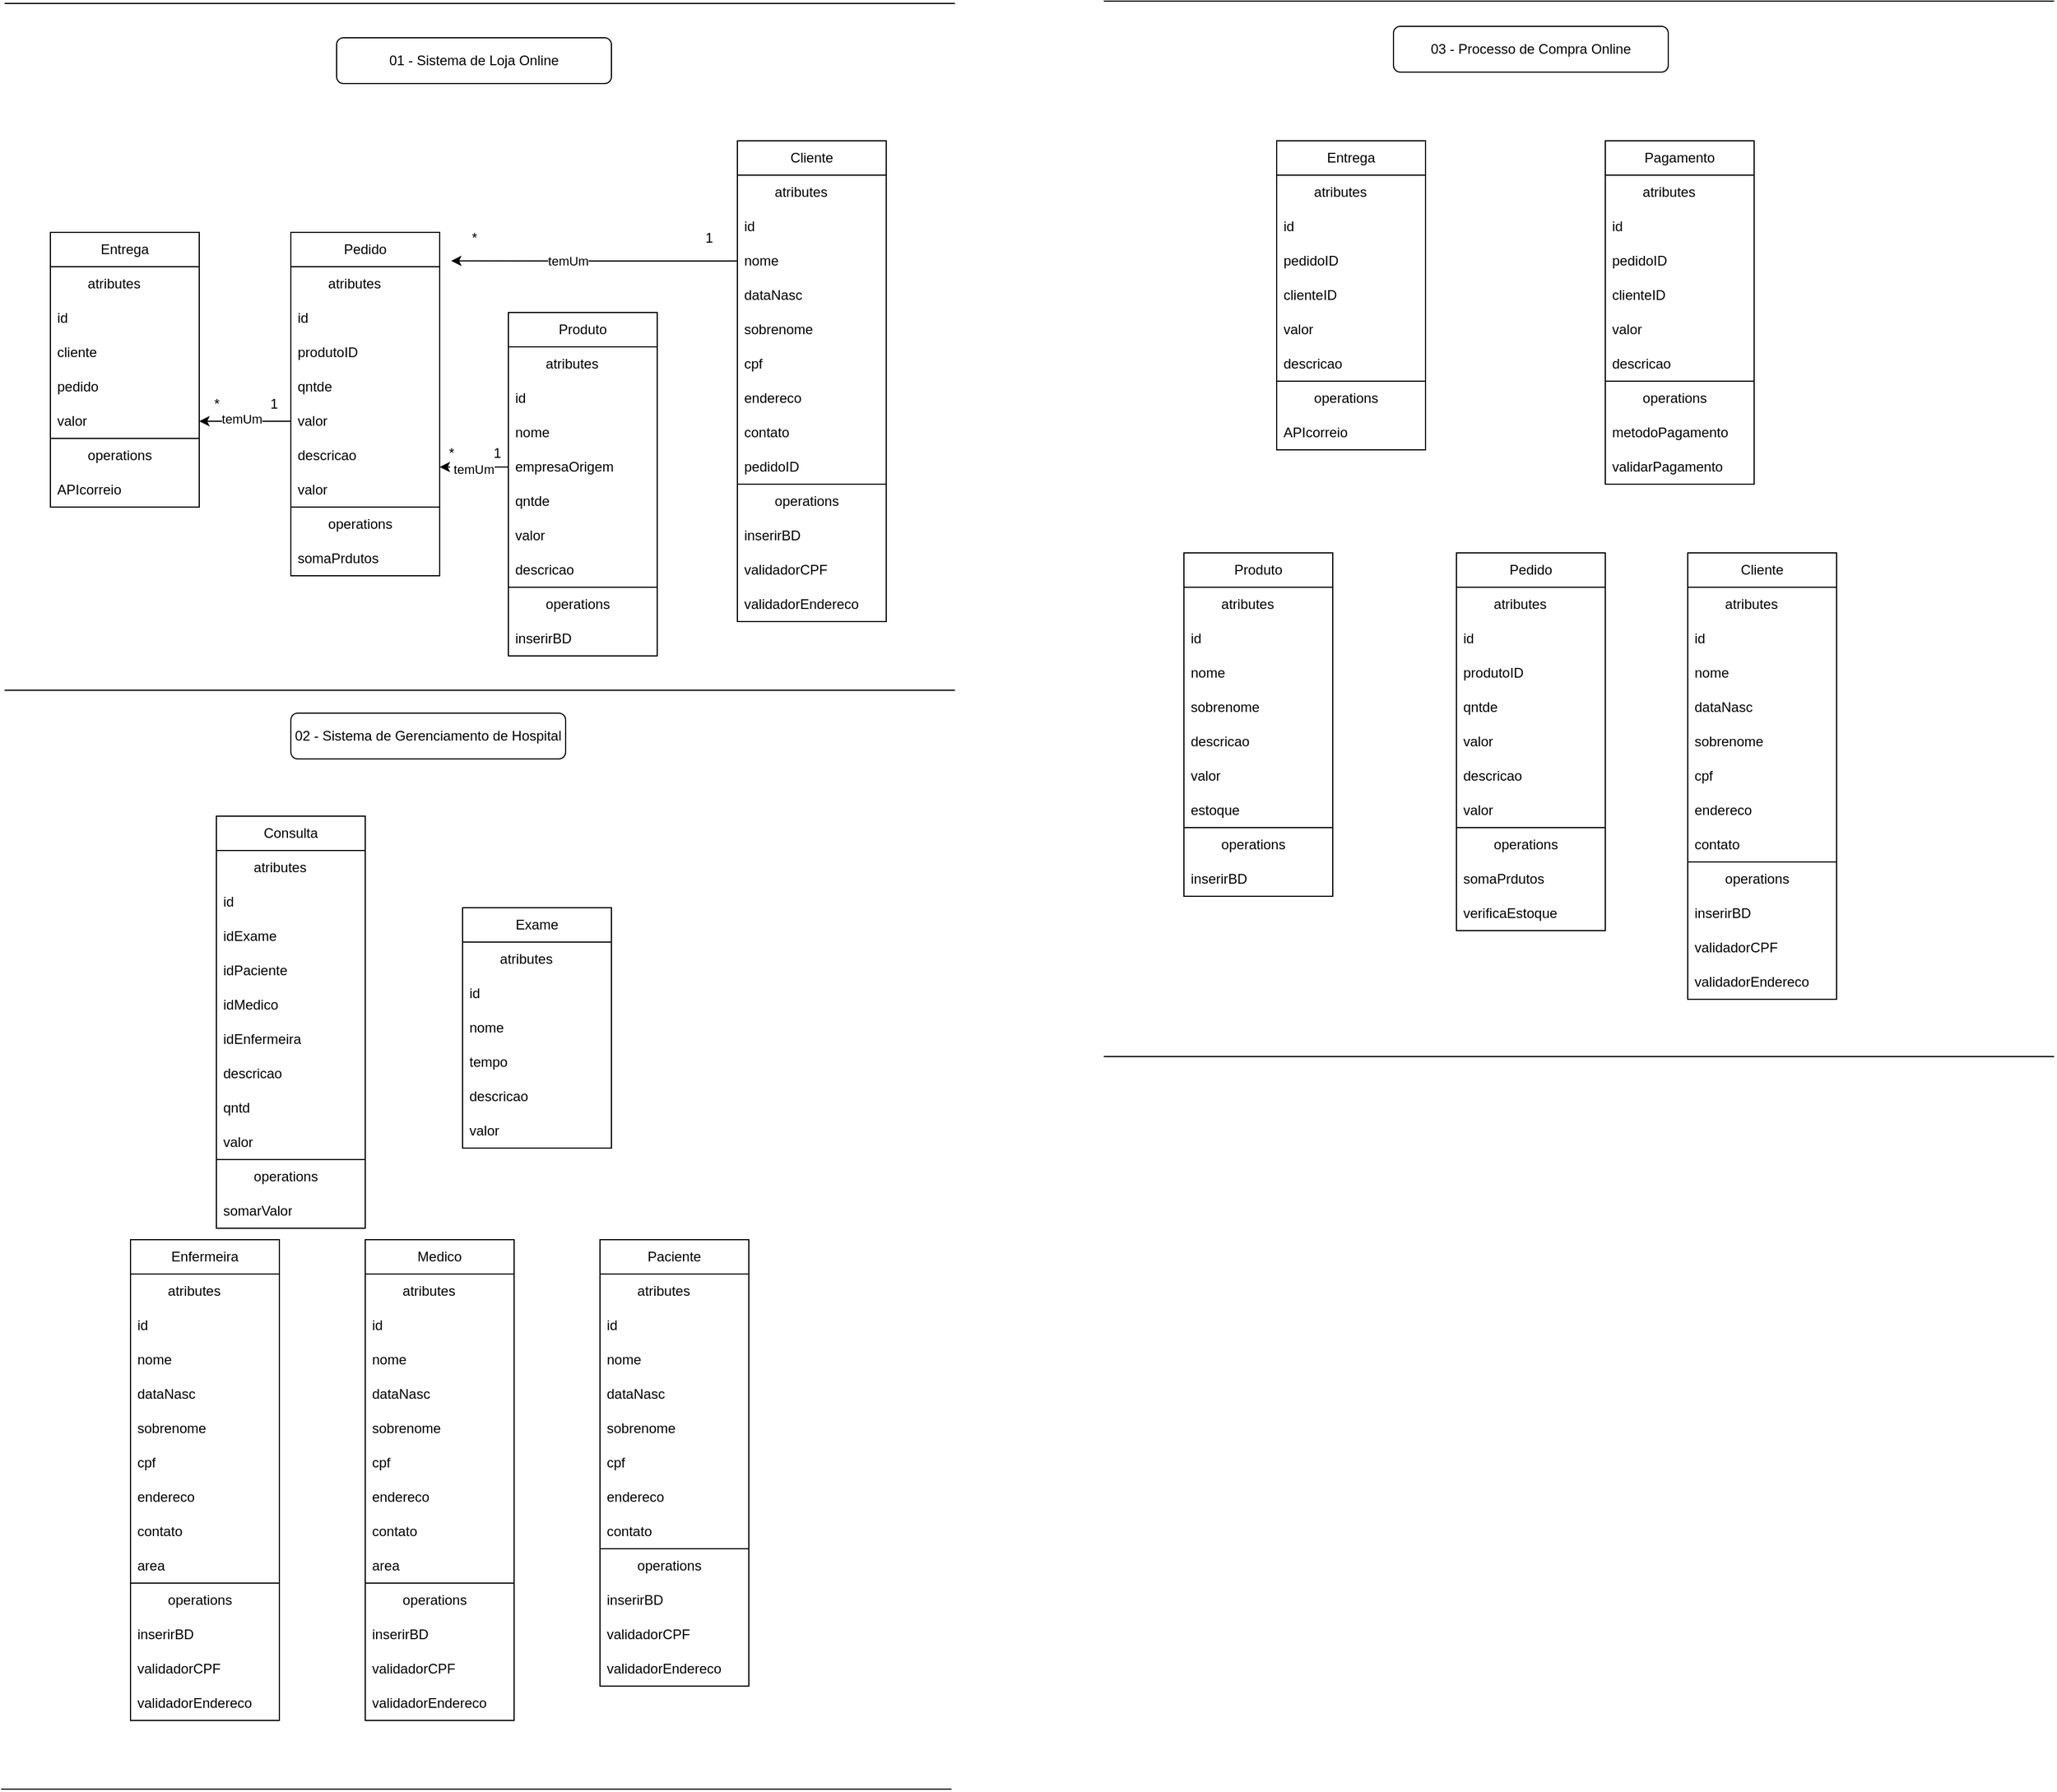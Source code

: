 <mxfile version="24.7.7">
  <diagram name="Página-1" id="MBTgl3K44TJjX2GZp9Pu">
    <mxGraphModel dx="2876" dy="1941" grid="1" gridSize="10" guides="1" tooltips="1" connect="1" arrows="1" fold="1" page="1" pageScale="1" pageWidth="827" pageHeight="1169" math="0" shadow="0">
      <root>
        <mxCell id="0" />
        <mxCell id="1" parent="0" />
        <mxCell id="4XpJfRSCnI_7P8yuamLv-5" value="01 - Sistema de Loja Online" style="rounded=1;whiteSpace=wrap;html=1;" vertex="1" parent="1">
          <mxGeometry x="290" y="30" width="240" height="40" as="geometry" />
        </mxCell>
        <mxCell id="4XpJfRSCnI_7P8yuamLv-57" value="Cliente" style="swimlane;fontStyle=0;childLayout=stackLayout;horizontal=1;startSize=30;horizontalStack=0;resizeParent=1;resizeParentMax=0;resizeLast=0;collapsible=1;marginBottom=0;whiteSpace=wrap;html=1;" vertex="1" parent="1">
          <mxGeometry x="640" y="120" width="130" height="420" as="geometry">
            <mxRectangle x="340" y="190" width="80" height="30" as="alternateBounds" />
          </mxGeometry>
        </mxCell>
        <mxCell id="4XpJfRSCnI_7P8yuamLv-58" value="&lt;span style=&quot;white-space: pre;&quot;&gt;&#x9;&lt;/span&gt;atributes" style="text;strokeColor=none;fillColor=none;align=left;verticalAlign=middle;spacingLeft=4;spacingRight=4;overflow=hidden;points=[[0,0.5],[1,0.5]];portConstraint=eastwest;rotatable=0;whiteSpace=wrap;html=1;" vertex="1" parent="4XpJfRSCnI_7P8yuamLv-57">
          <mxGeometry y="30" width="130" height="30" as="geometry" />
        </mxCell>
        <mxCell id="4XpJfRSCnI_7P8yuamLv-59" value="id" style="text;strokeColor=none;fillColor=none;align=left;verticalAlign=middle;spacingLeft=4;spacingRight=4;overflow=hidden;points=[[0,0.5],[1,0.5]];portConstraint=eastwest;rotatable=0;whiteSpace=wrap;html=1;" vertex="1" parent="4XpJfRSCnI_7P8yuamLv-57">
          <mxGeometry y="60" width="130" height="30" as="geometry" />
        </mxCell>
        <mxCell id="4XpJfRSCnI_7P8yuamLv-146" style="edgeStyle=orthogonalEdgeStyle;rounded=0;orthogonalLoop=1;jettySize=auto;html=1;exitX=0;exitY=0.5;exitDx=0;exitDy=0;" edge="1" parent="4XpJfRSCnI_7P8yuamLv-57" source="4XpJfRSCnI_7P8yuamLv-60">
          <mxGeometry relative="1" as="geometry">
            <mxPoint x="-250" y="104.895" as="targetPoint" />
          </mxGeometry>
        </mxCell>
        <mxCell id="4XpJfRSCnI_7P8yuamLv-149" value="temUm" style="edgeLabel;html=1;align=center;verticalAlign=middle;resizable=0;points=[];" vertex="1" connectable="0" parent="4XpJfRSCnI_7P8yuamLv-146">
          <mxGeometry x="0.191" y="-1" relative="1" as="geometry">
            <mxPoint as="offset" />
          </mxGeometry>
        </mxCell>
        <mxCell id="4XpJfRSCnI_7P8yuamLv-60" value="nome&lt;span style=&quot;white-space: pre;&quot;&gt;&#x9;&lt;/span&gt;" style="text;strokeColor=none;fillColor=none;align=left;verticalAlign=middle;spacingLeft=4;spacingRight=4;overflow=hidden;points=[[0,0.5],[1,0.5]];portConstraint=eastwest;rotatable=0;whiteSpace=wrap;html=1;" vertex="1" parent="4XpJfRSCnI_7P8yuamLv-57">
          <mxGeometry y="90" width="130" height="30" as="geometry" />
        </mxCell>
        <mxCell id="4XpJfRSCnI_7P8yuamLv-61" value="dataNasc" style="text;strokeColor=none;fillColor=none;align=left;verticalAlign=middle;spacingLeft=4;spacingRight=4;overflow=hidden;points=[[0,0.5],[1,0.5]];portConstraint=eastwest;rotatable=0;whiteSpace=wrap;html=1;" vertex="1" parent="4XpJfRSCnI_7P8yuamLv-57">
          <mxGeometry y="120" width="130" height="30" as="geometry" />
        </mxCell>
        <mxCell id="4XpJfRSCnI_7P8yuamLv-62" value="sobrenome" style="text;strokeColor=none;fillColor=none;align=left;verticalAlign=middle;spacingLeft=4;spacingRight=4;overflow=hidden;points=[[0,0.5],[1,0.5]];portConstraint=eastwest;rotatable=0;whiteSpace=wrap;html=1;" vertex="1" parent="4XpJfRSCnI_7P8yuamLv-57">
          <mxGeometry y="150" width="130" height="30" as="geometry" />
        </mxCell>
        <mxCell id="4XpJfRSCnI_7P8yuamLv-63" value="cpf" style="text;strokeColor=none;fillColor=none;align=left;verticalAlign=middle;spacingLeft=4;spacingRight=4;overflow=hidden;points=[[0,0.5],[1,0.5]];portConstraint=eastwest;rotatable=0;whiteSpace=wrap;html=1;" vertex="1" parent="4XpJfRSCnI_7P8yuamLv-57">
          <mxGeometry y="180" width="130" height="30" as="geometry" />
        </mxCell>
        <mxCell id="4XpJfRSCnI_7P8yuamLv-64" value="endereco" style="text;strokeColor=none;fillColor=none;align=left;verticalAlign=middle;spacingLeft=4;spacingRight=4;overflow=hidden;points=[[0,0.5],[1,0.5]];portConstraint=eastwest;rotatable=0;whiteSpace=wrap;html=1;" vertex="1" parent="4XpJfRSCnI_7P8yuamLv-57">
          <mxGeometry y="210" width="130" height="30" as="geometry" />
        </mxCell>
        <mxCell id="4XpJfRSCnI_7P8yuamLv-135" value="contato" style="text;strokeColor=none;fillColor=none;align=left;verticalAlign=middle;spacingLeft=4;spacingRight=4;overflow=hidden;points=[[0,0.5],[1,0.5]];portConstraint=eastwest;rotatable=0;whiteSpace=wrap;html=1;" vertex="1" parent="4XpJfRSCnI_7P8yuamLv-57">
          <mxGeometry y="240" width="130" height="30" as="geometry" />
        </mxCell>
        <mxCell id="4XpJfRSCnI_7P8yuamLv-65" value="pedidoID" style="text;strokeColor=none;fillColor=none;align=left;verticalAlign=middle;spacingLeft=4;spacingRight=4;overflow=hidden;points=[[0,0.5],[1,0.5]];portConstraint=eastwest;rotatable=0;whiteSpace=wrap;html=1;" vertex="1" parent="4XpJfRSCnI_7P8yuamLv-57">
          <mxGeometry y="270" width="130" height="30" as="geometry" />
        </mxCell>
        <mxCell id="4XpJfRSCnI_7P8yuamLv-66" value="" style="swimlane;fontStyle=0;childLayout=stackLayout;horizontal=1;startSize=0;horizontalStack=0;resizeParent=1;resizeParentMax=0;resizeLast=0;collapsible=1;marginBottom=0;whiteSpace=wrap;html=1;" vertex="1" parent="4XpJfRSCnI_7P8yuamLv-57">
          <mxGeometry y="300" width="130" height="120" as="geometry" />
        </mxCell>
        <mxCell id="4XpJfRSCnI_7P8yuamLv-67" value="&lt;span style=&quot;white-space: pre;&quot;&gt;&#x9;&lt;/span&gt;operations" style="text;strokeColor=none;fillColor=none;align=left;verticalAlign=middle;spacingLeft=4;spacingRight=4;overflow=hidden;points=[[0,0.5],[1,0.5]];portConstraint=eastwest;rotatable=0;whiteSpace=wrap;html=1;" vertex="1" parent="4XpJfRSCnI_7P8yuamLv-66">
          <mxGeometry width="130" height="30" as="geometry" />
        </mxCell>
        <mxCell id="4XpJfRSCnI_7P8yuamLv-68" value="inserirBD" style="text;strokeColor=none;fillColor=none;align=left;verticalAlign=middle;spacingLeft=4;spacingRight=4;overflow=hidden;points=[[0,0.5],[1,0.5]];portConstraint=eastwest;rotatable=0;whiteSpace=wrap;html=1;" vertex="1" parent="4XpJfRSCnI_7P8yuamLv-66">
          <mxGeometry y="30" width="130" height="30" as="geometry" />
        </mxCell>
        <mxCell id="4XpJfRSCnI_7P8yuamLv-69" value="validadorCPF" style="text;strokeColor=none;fillColor=none;align=left;verticalAlign=middle;spacingLeft=4;spacingRight=4;overflow=hidden;points=[[0,0.5],[1,0.5]];portConstraint=eastwest;rotatable=0;whiteSpace=wrap;html=1;" vertex="1" parent="4XpJfRSCnI_7P8yuamLv-66">
          <mxGeometry y="60" width="130" height="30" as="geometry" />
        </mxCell>
        <mxCell id="4XpJfRSCnI_7P8yuamLv-70" value="validadorEndereco" style="text;strokeColor=none;fillColor=none;align=left;verticalAlign=middle;spacingLeft=4;spacingRight=4;overflow=hidden;points=[[0,0.5],[1,0.5]];portConstraint=eastwest;rotatable=0;whiteSpace=wrap;html=1;" vertex="1" parent="4XpJfRSCnI_7P8yuamLv-66">
          <mxGeometry y="90" width="130" height="30" as="geometry" />
        </mxCell>
        <mxCell id="4XpJfRSCnI_7P8yuamLv-75" value="Pedido" style="swimlane;fontStyle=0;childLayout=stackLayout;horizontal=1;startSize=30;horizontalStack=0;resizeParent=1;resizeParentMax=0;resizeLast=0;collapsible=1;marginBottom=0;whiteSpace=wrap;html=1;" vertex="1" parent="1">
          <mxGeometry x="250" y="200" width="130" height="300" as="geometry">
            <mxRectangle x="340" y="190" width="80" height="30" as="alternateBounds" />
          </mxGeometry>
        </mxCell>
        <mxCell id="4XpJfRSCnI_7P8yuamLv-76" value="&lt;span style=&quot;white-space: pre;&quot;&gt;&#x9;&lt;/span&gt;atributes" style="text;strokeColor=none;fillColor=none;align=left;verticalAlign=middle;spacingLeft=4;spacingRight=4;overflow=hidden;points=[[0,0.5],[1,0.5]];portConstraint=eastwest;rotatable=0;whiteSpace=wrap;html=1;" vertex="1" parent="4XpJfRSCnI_7P8yuamLv-75">
          <mxGeometry y="30" width="130" height="30" as="geometry" />
        </mxCell>
        <mxCell id="4XpJfRSCnI_7P8yuamLv-77" value="id" style="text;strokeColor=none;fillColor=none;align=left;verticalAlign=middle;spacingLeft=4;spacingRight=4;overflow=hidden;points=[[0,0.5],[1,0.5]];portConstraint=eastwest;rotatable=0;whiteSpace=wrap;html=1;" vertex="1" parent="4XpJfRSCnI_7P8yuamLv-75">
          <mxGeometry y="60" width="130" height="30" as="geometry" />
        </mxCell>
        <mxCell id="4XpJfRSCnI_7P8yuamLv-133" value="produtoID" style="text;strokeColor=none;fillColor=none;align=left;verticalAlign=middle;spacingLeft=4;spacingRight=4;overflow=hidden;points=[[0,0.5],[1,0.5]];portConstraint=eastwest;rotatable=0;whiteSpace=wrap;html=1;" vertex="1" parent="4XpJfRSCnI_7P8yuamLv-75">
          <mxGeometry y="90" width="130" height="30" as="geometry" />
        </mxCell>
        <mxCell id="4XpJfRSCnI_7P8yuamLv-90" value="qntde" style="text;strokeColor=none;fillColor=none;align=left;verticalAlign=middle;spacingLeft=4;spacingRight=4;overflow=hidden;points=[[0,0.5],[1,0.5]];portConstraint=eastwest;rotatable=0;whiteSpace=wrap;html=1;" vertex="1" parent="4XpJfRSCnI_7P8yuamLv-75">
          <mxGeometry y="120" width="130" height="30" as="geometry" />
        </mxCell>
        <mxCell id="4XpJfRSCnI_7P8yuamLv-78" value="valor" style="text;strokeColor=none;fillColor=none;align=left;verticalAlign=middle;spacingLeft=4;spacingRight=4;overflow=hidden;points=[[0,0.5],[1,0.5]];portConstraint=eastwest;rotatable=0;whiteSpace=wrap;html=1;" vertex="1" parent="4XpJfRSCnI_7P8yuamLv-75">
          <mxGeometry y="150" width="130" height="30" as="geometry" />
        </mxCell>
        <mxCell id="4XpJfRSCnI_7P8yuamLv-79" value="descricao" style="text;strokeColor=none;fillColor=none;align=left;verticalAlign=middle;spacingLeft=4;spacingRight=4;overflow=hidden;points=[[0,0.5],[1,0.5]];portConstraint=eastwest;rotatable=0;whiteSpace=wrap;html=1;" vertex="1" parent="4XpJfRSCnI_7P8yuamLv-75">
          <mxGeometry y="180" width="130" height="30" as="geometry" />
        </mxCell>
        <mxCell id="4XpJfRSCnI_7P8yuamLv-80" value="valor" style="text;strokeColor=none;fillColor=none;align=left;verticalAlign=middle;spacingLeft=4;spacingRight=4;overflow=hidden;points=[[0,0.5],[1,0.5]];portConstraint=eastwest;rotatable=0;whiteSpace=wrap;html=1;" vertex="1" parent="4XpJfRSCnI_7P8yuamLv-75">
          <mxGeometry y="210" width="130" height="30" as="geometry" />
        </mxCell>
        <mxCell id="4XpJfRSCnI_7P8yuamLv-84" value="" style="swimlane;fontStyle=0;childLayout=stackLayout;horizontal=1;startSize=0;horizontalStack=0;resizeParent=1;resizeParentMax=0;resizeLast=0;collapsible=1;marginBottom=0;whiteSpace=wrap;html=1;" vertex="1" parent="4XpJfRSCnI_7P8yuamLv-75">
          <mxGeometry y="240" width="130" height="60" as="geometry" />
        </mxCell>
        <mxCell id="4XpJfRSCnI_7P8yuamLv-85" value="&lt;span style=&quot;white-space: pre;&quot;&gt;&#x9;&lt;/span&gt;operations" style="text;strokeColor=none;fillColor=none;align=left;verticalAlign=middle;spacingLeft=4;spacingRight=4;overflow=hidden;points=[[0,0.5],[1,0.5]];portConstraint=eastwest;rotatable=0;whiteSpace=wrap;html=1;" vertex="1" parent="4XpJfRSCnI_7P8yuamLv-84">
          <mxGeometry width="130" height="30" as="geometry" />
        </mxCell>
        <mxCell id="4XpJfRSCnI_7P8yuamLv-86" value="somaPrdutos" style="text;strokeColor=none;fillColor=none;align=left;verticalAlign=middle;spacingLeft=4;spacingRight=4;overflow=hidden;points=[[0,0.5],[1,0.5]];portConstraint=eastwest;rotatable=0;whiteSpace=wrap;html=1;" vertex="1" parent="4XpJfRSCnI_7P8yuamLv-84">
          <mxGeometry y="30" width="130" height="30" as="geometry" />
        </mxCell>
        <mxCell id="4XpJfRSCnI_7P8yuamLv-105" value="Produto" style="swimlane;fontStyle=0;childLayout=stackLayout;horizontal=1;startSize=30;horizontalStack=0;resizeParent=1;resizeParentMax=0;resizeLast=0;collapsible=1;marginBottom=0;whiteSpace=wrap;html=1;" vertex="1" parent="1">
          <mxGeometry x="440" y="270" width="130" height="300" as="geometry">
            <mxRectangle x="340" y="190" width="80" height="30" as="alternateBounds" />
          </mxGeometry>
        </mxCell>
        <mxCell id="4XpJfRSCnI_7P8yuamLv-106" value="&lt;span style=&quot;white-space: pre;&quot;&gt;&#x9;&lt;/span&gt;atributes" style="text;strokeColor=none;fillColor=none;align=left;verticalAlign=middle;spacingLeft=4;spacingRight=4;overflow=hidden;points=[[0,0.5],[1,0.5]];portConstraint=eastwest;rotatable=0;whiteSpace=wrap;html=1;" vertex="1" parent="4XpJfRSCnI_7P8yuamLv-105">
          <mxGeometry y="30" width="130" height="30" as="geometry" />
        </mxCell>
        <mxCell id="4XpJfRSCnI_7P8yuamLv-107" value="id" style="text;strokeColor=none;fillColor=none;align=left;verticalAlign=middle;spacingLeft=4;spacingRight=4;overflow=hidden;points=[[0,0.5],[1,0.5]];portConstraint=eastwest;rotatable=0;whiteSpace=wrap;html=1;" vertex="1" parent="4XpJfRSCnI_7P8yuamLv-105">
          <mxGeometry y="60" width="130" height="30" as="geometry" />
        </mxCell>
        <mxCell id="4XpJfRSCnI_7P8yuamLv-108" value="nome&lt;span style=&quot;white-space: pre;&quot;&gt;&#x9;&lt;/span&gt;" style="text;strokeColor=none;fillColor=none;align=left;verticalAlign=middle;spacingLeft=4;spacingRight=4;overflow=hidden;points=[[0,0.5],[1,0.5]];portConstraint=eastwest;rotatable=0;whiteSpace=wrap;html=1;" vertex="1" parent="4XpJfRSCnI_7P8yuamLv-105">
          <mxGeometry y="90" width="130" height="30" as="geometry" />
        </mxCell>
        <mxCell id="4XpJfRSCnI_7P8yuamLv-145" style="edgeStyle=orthogonalEdgeStyle;rounded=0;orthogonalLoop=1;jettySize=auto;html=1;exitX=0;exitY=0.5;exitDx=0;exitDy=0;" edge="1" parent="4XpJfRSCnI_7P8yuamLv-105" source="4XpJfRSCnI_7P8yuamLv-109">
          <mxGeometry relative="1" as="geometry">
            <mxPoint x="-60" y="135" as="targetPoint" />
            <Array as="points">
              <mxPoint x="-50" y="135" />
              <mxPoint x="-50" y="135" />
            </Array>
          </mxGeometry>
        </mxCell>
        <mxCell id="4XpJfRSCnI_7P8yuamLv-148" value="&amp;nbsp;temUm" style="edgeLabel;html=1;align=center;verticalAlign=middle;resizable=0;points=[];" vertex="1" connectable="0" parent="4XpJfRSCnI_7P8yuamLv-145">
          <mxGeometry x="0.077" y="2" relative="1" as="geometry">
            <mxPoint as="offset" />
          </mxGeometry>
        </mxCell>
        <mxCell id="4XpJfRSCnI_7P8yuamLv-109" value="empresaOrigem" style="text;strokeColor=none;fillColor=none;align=left;verticalAlign=middle;spacingLeft=4;spacingRight=4;overflow=hidden;points=[[0,0.5],[1,0.5]];portConstraint=eastwest;rotatable=0;whiteSpace=wrap;html=1;" vertex="1" parent="4XpJfRSCnI_7P8yuamLv-105">
          <mxGeometry y="120" width="130" height="30" as="geometry" />
        </mxCell>
        <mxCell id="4XpJfRSCnI_7P8yuamLv-110" value="qntde" style="text;strokeColor=none;fillColor=none;align=left;verticalAlign=middle;spacingLeft=4;spacingRight=4;overflow=hidden;points=[[0,0.5],[1,0.5]];portConstraint=eastwest;rotatable=0;whiteSpace=wrap;html=1;" vertex="1" parent="4XpJfRSCnI_7P8yuamLv-105">
          <mxGeometry y="150" width="130" height="30" as="geometry" />
        </mxCell>
        <mxCell id="4XpJfRSCnI_7P8yuamLv-111" value="valor" style="text;strokeColor=none;fillColor=none;align=left;verticalAlign=middle;spacingLeft=4;spacingRight=4;overflow=hidden;points=[[0,0.5],[1,0.5]];portConstraint=eastwest;rotatable=0;whiteSpace=wrap;html=1;" vertex="1" parent="4XpJfRSCnI_7P8yuamLv-105">
          <mxGeometry y="180" width="130" height="30" as="geometry" />
        </mxCell>
        <mxCell id="4XpJfRSCnI_7P8yuamLv-112" value="descricao" style="text;strokeColor=none;fillColor=none;align=left;verticalAlign=middle;spacingLeft=4;spacingRight=4;overflow=hidden;points=[[0,0.5],[1,0.5]];portConstraint=eastwest;rotatable=0;whiteSpace=wrap;html=1;" vertex="1" parent="4XpJfRSCnI_7P8yuamLv-105">
          <mxGeometry y="210" width="130" height="30" as="geometry" />
        </mxCell>
        <mxCell id="4XpJfRSCnI_7P8yuamLv-114" value="" style="swimlane;fontStyle=0;childLayout=stackLayout;horizontal=1;startSize=0;horizontalStack=0;resizeParent=1;resizeParentMax=0;resizeLast=0;collapsible=1;marginBottom=0;whiteSpace=wrap;html=1;" vertex="1" parent="4XpJfRSCnI_7P8yuamLv-105">
          <mxGeometry y="240" width="130" height="60" as="geometry" />
        </mxCell>
        <mxCell id="4XpJfRSCnI_7P8yuamLv-115" value="&lt;span style=&quot;white-space: pre;&quot;&gt;&#x9;&lt;/span&gt;operations" style="text;strokeColor=none;fillColor=none;align=left;verticalAlign=middle;spacingLeft=4;spacingRight=4;overflow=hidden;points=[[0,0.5],[1,0.5]];portConstraint=eastwest;rotatable=0;whiteSpace=wrap;html=1;" vertex="1" parent="4XpJfRSCnI_7P8yuamLv-114">
          <mxGeometry width="130" height="30" as="geometry" />
        </mxCell>
        <mxCell id="4XpJfRSCnI_7P8yuamLv-118" value="inserirBD" style="text;strokeColor=none;fillColor=none;align=left;verticalAlign=middle;spacingLeft=4;spacingRight=4;overflow=hidden;points=[[0,0.5],[1,0.5]];portConstraint=eastwest;rotatable=0;whiteSpace=wrap;html=1;" vertex="1" parent="4XpJfRSCnI_7P8yuamLv-114">
          <mxGeometry y="30" width="130" height="30" as="geometry" />
        </mxCell>
        <mxCell id="4XpJfRSCnI_7P8yuamLv-120" value="Entrega" style="swimlane;fontStyle=0;childLayout=stackLayout;horizontal=1;startSize=30;horizontalStack=0;resizeParent=1;resizeParentMax=0;resizeLast=0;collapsible=1;marginBottom=0;whiteSpace=wrap;html=1;" vertex="1" parent="1">
          <mxGeometry x="40" y="200" width="130" height="240" as="geometry">
            <mxRectangle x="340" y="190" width="80" height="30" as="alternateBounds" />
          </mxGeometry>
        </mxCell>
        <mxCell id="4XpJfRSCnI_7P8yuamLv-121" value="&lt;span style=&quot;white-space: pre;&quot;&gt;&#x9;&lt;/span&gt;atributes" style="text;strokeColor=none;fillColor=none;align=left;verticalAlign=middle;spacingLeft=4;spacingRight=4;overflow=hidden;points=[[0,0.5],[1,0.5]];portConstraint=eastwest;rotatable=0;whiteSpace=wrap;html=1;" vertex="1" parent="4XpJfRSCnI_7P8yuamLv-120">
          <mxGeometry y="30" width="130" height="30" as="geometry" />
        </mxCell>
        <mxCell id="4XpJfRSCnI_7P8yuamLv-122" value="id" style="text;strokeColor=none;fillColor=none;align=left;verticalAlign=middle;spacingLeft=4;spacingRight=4;overflow=hidden;points=[[0,0.5],[1,0.5]];portConstraint=eastwest;rotatable=0;whiteSpace=wrap;html=1;" vertex="1" parent="4XpJfRSCnI_7P8yuamLv-120">
          <mxGeometry y="60" width="130" height="30" as="geometry" />
        </mxCell>
        <mxCell id="4XpJfRSCnI_7P8yuamLv-123" value="cliente" style="text;strokeColor=none;fillColor=none;align=left;verticalAlign=middle;spacingLeft=4;spacingRight=4;overflow=hidden;points=[[0,0.5],[1,0.5]];portConstraint=eastwest;rotatable=0;whiteSpace=wrap;html=1;" vertex="1" parent="4XpJfRSCnI_7P8yuamLv-120">
          <mxGeometry y="90" width="130" height="30" as="geometry" />
        </mxCell>
        <mxCell id="4XpJfRSCnI_7P8yuamLv-124" value="pedido" style="text;strokeColor=none;fillColor=none;align=left;verticalAlign=middle;spacingLeft=4;spacingRight=4;overflow=hidden;points=[[0,0.5],[1,0.5]];portConstraint=eastwest;rotatable=0;whiteSpace=wrap;html=1;" vertex="1" parent="4XpJfRSCnI_7P8yuamLv-120">
          <mxGeometry y="120" width="130" height="30" as="geometry" />
        </mxCell>
        <mxCell id="4XpJfRSCnI_7P8yuamLv-125" value="valor" style="text;strokeColor=none;fillColor=none;align=left;verticalAlign=middle;spacingLeft=4;spacingRight=4;overflow=hidden;points=[[0,0.5],[1,0.5]];portConstraint=eastwest;rotatable=0;whiteSpace=wrap;html=1;" vertex="1" parent="4XpJfRSCnI_7P8yuamLv-120">
          <mxGeometry y="150" width="130" height="30" as="geometry" />
        </mxCell>
        <mxCell id="4XpJfRSCnI_7P8yuamLv-128" value="" style="swimlane;fontStyle=0;childLayout=stackLayout;horizontal=1;startSize=0;horizontalStack=0;resizeParent=1;resizeParentMax=0;resizeLast=0;collapsible=1;marginBottom=0;whiteSpace=wrap;html=1;" vertex="1" parent="4XpJfRSCnI_7P8yuamLv-120">
          <mxGeometry y="180" width="130" height="60" as="geometry" />
        </mxCell>
        <mxCell id="4XpJfRSCnI_7P8yuamLv-129" value="&lt;span style=&quot;white-space: pre;&quot;&gt;&#x9;&lt;/span&gt;operations" style="text;strokeColor=none;fillColor=none;align=left;verticalAlign=middle;spacingLeft=4;spacingRight=4;overflow=hidden;points=[[0,0.5],[1,0.5]];portConstraint=eastwest;rotatable=0;whiteSpace=wrap;html=1;" vertex="1" parent="4XpJfRSCnI_7P8yuamLv-128">
          <mxGeometry width="130" height="30" as="geometry" />
        </mxCell>
        <mxCell id="4XpJfRSCnI_7P8yuamLv-130" value="APIcorreio" style="text;strokeColor=none;fillColor=none;align=left;verticalAlign=middle;spacingLeft=4;spacingRight=4;overflow=hidden;points=[[0,0.5],[1,0.5]];portConstraint=eastwest;rotatable=0;whiteSpace=wrap;html=1;" vertex="1" parent="4XpJfRSCnI_7P8yuamLv-128">
          <mxGeometry y="30" width="130" height="30" as="geometry" />
        </mxCell>
        <mxCell id="4XpJfRSCnI_7P8yuamLv-141" style="edgeStyle=orthogonalEdgeStyle;rounded=0;orthogonalLoop=1;jettySize=auto;html=1;exitX=0;exitY=0.5;exitDx=0;exitDy=0;entryX=1;entryY=0.5;entryDx=0;entryDy=0;" edge="1" parent="1" source="4XpJfRSCnI_7P8yuamLv-78" target="4XpJfRSCnI_7P8yuamLv-125">
          <mxGeometry relative="1" as="geometry" />
        </mxCell>
        <mxCell id="4XpJfRSCnI_7P8yuamLv-147" value="temUm" style="edgeLabel;html=1;align=center;verticalAlign=middle;resizable=0;points=[];" vertex="1" connectable="0" parent="4XpJfRSCnI_7P8yuamLv-141">
          <mxGeometry x="0.084" y="-2" relative="1" as="geometry">
            <mxPoint as="offset" />
          </mxGeometry>
        </mxCell>
        <mxCell id="4XpJfRSCnI_7P8yuamLv-150" value="*" style="text;html=1;align=center;verticalAlign=middle;resizable=0;points=[];autosize=1;strokeColor=none;fillColor=none;" vertex="1" parent="1">
          <mxGeometry x="395" y="190" width="30" height="30" as="geometry" />
        </mxCell>
        <mxCell id="4XpJfRSCnI_7P8yuamLv-151" value="1" style="text;html=1;align=center;verticalAlign=middle;resizable=0;points=[];autosize=1;strokeColor=none;fillColor=none;" vertex="1" parent="1">
          <mxGeometry x="600" y="190" width="30" height="30" as="geometry" />
        </mxCell>
        <mxCell id="4XpJfRSCnI_7P8yuamLv-152" value="1" style="text;html=1;align=center;verticalAlign=middle;resizable=0;points=[];autosize=1;strokeColor=none;fillColor=none;" vertex="1" parent="1">
          <mxGeometry x="415" y="378" width="30" height="30" as="geometry" />
        </mxCell>
        <mxCell id="4XpJfRSCnI_7P8yuamLv-153" value="*" style="text;html=1;align=center;verticalAlign=middle;resizable=0;points=[];autosize=1;strokeColor=none;fillColor=none;" vertex="1" parent="1">
          <mxGeometry x="375" y="378" width="30" height="30" as="geometry" />
        </mxCell>
        <mxCell id="4XpJfRSCnI_7P8yuamLv-154" value="1" style="text;html=1;align=center;verticalAlign=middle;resizable=0;points=[];autosize=1;strokeColor=none;fillColor=none;" vertex="1" parent="1">
          <mxGeometry x="220" y="335" width="30" height="30" as="geometry" />
        </mxCell>
        <mxCell id="4XpJfRSCnI_7P8yuamLv-156" value="*" style="text;html=1;align=center;verticalAlign=middle;resizable=0;points=[];autosize=1;strokeColor=none;fillColor=none;" vertex="1" parent="1">
          <mxGeometry x="170" y="335" width="30" height="30" as="geometry" />
        </mxCell>
        <mxCell id="4XpJfRSCnI_7P8yuamLv-161" value="" style="endArrow=none;html=1;rounded=0;" edge="1" parent="1">
          <mxGeometry width="50" height="50" relative="1" as="geometry">
            <mxPoint y="600" as="sourcePoint" />
            <mxPoint x="830" y="600" as="targetPoint" />
          </mxGeometry>
        </mxCell>
        <mxCell id="4XpJfRSCnI_7P8yuamLv-164" value="" style="endArrow=none;html=1;rounded=0;" edge="1" parent="1">
          <mxGeometry width="50" height="50" relative="1" as="geometry">
            <mxPoint as="sourcePoint" />
            <mxPoint x="830" as="targetPoint" />
          </mxGeometry>
        </mxCell>
        <mxCell id="4XpJfRSCnI_7P8yuamLv-224" value="02 - Sistema de Gerenciamento de Hospital" style="rounded=1;whiteSpace=wrap;html=1;" vertex="1" parent="1">
          <mxGeometry x="250" y="620" width="240" height="40" as="geometry" />
        </mxCell>
        <mxCell id="4XpJfRSCnI_7P8yuamLv-227" value="Consulta" style="swimlane;fontStyle=0;childLayout=stackLayout;horizontal=1;startSize=30;horizontalStack=0;resizeParent=1;resizeParentMax=0;resizeLast=0;collapsible=1;marginBottom=0;whiteSpace=wrap;html=1;" vertex="1" parent="1">
          <mxGeometry x="185" y="710" width="130" height="360" as="geometry">
            <mxRectangle x="340" y="190" width="80" height="30" as="alternateBounds" />
          </mxGeometry>
        </mxCell>
        <mxCell id="4XpJfRSCnI_7P8yuamLv-228" value="&lt;span style=&quot;white-space: pre;&quot;&gt;&#x9;&lt;/span&gt;atributes" style="text;strokeColor=none;fillColor=none;align=left;verticalAlign=middle;spacingLeft=4;spacingRight=4;overflow=hidden;points=[[0,0.5],[1,0.5]];portConstraint=eastwest;rotatable=0;whiteSpace=wrap;html=1;" vertex="1" parent="4XpJfRSCnI_7P8yuamLv-227">
          <mxGeometry y="30" width="130" height="30" as="geometry" />
        </mxCell>
        <mxCell id="4XpJfRSCnI_7P8yuamLv-229" value="id" style="text;strokeColor=none;fillColor=none;align=left;verticalAlign=middle;spacingLeft=4;spacingRight=4;overflow=hidden;points=[[0,0.5],[1,0.5]];portConstraint=eastwest;rotatable=0;whiteSpace=wrap;html=1;" vertex="1" parent="4XpJfRSCnI_7P8yuamLv-227">
          <mxGeometry y="60" width="130" height="30" as="geometry" />
        </mxCell>
        <mxCell id="4XpJfRSCnI_7P8yuamLv-231" value="idExame" style="text;strokeColor=none;fillColor=none;align=left;verticalAlign=middle;spacingLeft=4;spacingRight=4;overflow=hidden;points=[[0,0.5],[1,0.5]];portConstraint=eastwest;rotatable=0;whiteSpace=wrap;html=1;" vertex="1" parent="4XpJfRSCnI_7P8yuamLv-227">
          <mxGeometry y="90" width="130" height="30" as="geometry" />
        </mxCell>
        <mxCell id="4XpJfRSCnI_7P8yuamLv-232" value="idPaciente" style="text;strokeColor=none;fillColor=none;align=left;verticalAlign=middle;spacingLeft=4;spacingRight=4;overflow=hidden;points=[[0,0.5],[1,0.5]];portConstraint=eastwest;rotatable=0;whiteSpace=wrap;html=1;" vertex="1" parent="4XpJfRSCnI_7P8yuamLv-227">
          <mxGeometry y="120" width="130" height="30" as="geometry" />
        </mxCell>
        <mxCell id="4XpJfRSCnI_7P8yuamLv-403" value="idMedico" style="text;strokeColor=none;fillColor=none;align=left;verticalAlign=middle;spacingLeft=4;spacingRight=4;overflow=hidden;points=[[0,0.5],[1,0.5]];portConstraint=eastwest;rotatable=0;whiteSpace=wrap;html=1;" vertex="1" parent="4XpJfRSCnI_7P8yuamLv-227">
          <mxGeometry y="150" width="130" height="30" as="geometry" />
        </mxCell>
        <mxCell id="4XpJfRSCnI_7P8yuamLv-404" value="idEnfermeira" style="text;strokeColor=none;fillColor=none;align=left;verticalAlign=middle;spacingLeft=4;spacingRight=4;overflow=hidden;points=[[0,0.5],[1,0.5]];portConstraint=eastwest;rotatable=0;whiteSpace=wrap;html=1;" vertex="1" parent="4XpJfRSCnI_7P8yuamLv-227">
          <mxGeometry y="180" width="130" height="30" as="geometry" />
        </mxCell>
        <mxCell id="4XpJfRSCnI_7P8yuamLv-233" value="descricao" style="text;strokeColor=none;fillColor=none;align=left;verticalAlign=middle;spacingLeft=4;spacingRight=4;overflow=hidden;points=[[0,0.5],[1,0.5]];portConstraint=eastwest;rotatable=0;whiteSpace=wrap;html=1;" vertex="1" parent="4XpJfRSCnI_7P8yuamLv-227">
          <mxGeometry y="210" width="130" height="30" as="geometry" />
        </mxCell>
        <mxCell id="4XpJfRSCnI_7P8yuamLv-405" value="qntd" style="text;strokeColor=none;fillColor=none;align=left;verticalAlign=middle;spacingLeft=4;spacingRight=4;overflow=hidden;points=[[0,0.5],[1,0.5]];portConstraint=eastwest;rotatable=0;whiteSpace=wrap;html=1;" vertex="1" parent="4XpJfRSCnI_7P8yuamLv-227">
          <mxGeometry y="240" width="130" height="30" as="geometry" />
        </mxCell>
        <mxCell id="4XpJfRSCnI_7P8yuamLv-234" value="valor" style="text;strokeColor=none;fillColor=none;align=left;verticalAlign=middle;spacingLeft=4;spacingRight=4;overflow=hidden;points=[[0,0.5],[1,0.5]];portConstraint=eastwest;rotatable=0;whiteSpace=wrap;html=1;" vertex="1" parent="4XpJfRSCnI_7P8yuamLv-227">
          <mxGeometry y="270" width="130" height="30" as="geometry" />
        </mxCell>
        <mxCell id="4XpJfRSCnI_7P8yuamLv-235" value="" style="swimlane;fontStyle=0;childLayout=stackLayout;horizontal=1;startSize=0;horizontalStack=0;resizeParent=1;resizeParentMax=0;resizeLast=0;collapsible=1;marginBottom=0;whiteSpace=wrap;html=1;" vertex="1" parent="4XpJfRSCnI_7P8yuamLv-227">
          <mxGeometry y="300" width="130" height="60" as="geometry" />
        </mxCell>
        <mxCell id="4XpJfRSCnI_7P8yuamLv-236" value="&lt;span style=&quot;white-space: pre;&quot;&gt;&#x9;&lt;/span&gt;operations" style="text;strokeColor=none;fillColor=none;align=left;verticalAlign=middle;spacingLeft=4;spacingRight=4;overflow=hidden;points=[[0,0.5],[1,0.5]];portConstraint=eastwest;rotatable=0;whiteSpace=wrap;html=1;" vertex="1" parent="4XpJfRSCnI_7P8yuamLv-235">
          <mxGeometry width="130" height="30" as="geometry" />
        </mxCell>
        <mxCell id="4XpJfRSCnI_7P8yuamLv-237" value="somarValor" style="text;strokeColor=none;fillColor=none;align=left;verticalAlign=middle;spacingLeft=4;spacingRight=4;overflow=hidden;points=[[0,0.5],[1,0.5]];portConstraint=eastwest;rotatable=0;whiteSpace=wrap;html=1;" vertex="1" parent="4XpJfRSCnI_7P8yuamLv-235">
          <mxGeometry y="30" width="130" height="30" as="geometry" />
        </mxCell>
        <mxCell id="4XpJfRSCnI_7P8yuamLv-268" value="Paciente" style="swimlane;fontStyle=0;childLayout=stackLayout;horizontal=1;startSize=30;horizontalStack=0;resizeParent=1;resizeParentMax=0;resizeLast=0;collapsible=1;marginBottom=0;whiteSpace=wrap;html=1;" vertex="1" parent="1">
          <mxGeometry x="520" y="1080" width="130" height="390" as="geometry">
            <mxRectangle x="340" y="190" width="80" height="30" as="alternateBounds" />
          </mxGeometry>
        </mxCell>
        <mxCell id="4XpJfRSCnI_7P8yuamLv-269" value="&lt;span style=&quot;white-space: pre;&quot;&gt;&#x9;&lt;/span&gt;atributes" style="text;strokeColor=none;fillColor=none;align=left;verticalAlign=middle;spacingLeft=4;spacingRight=4;overflow=hidden;points=[[0,0.5],[1,0.5]];portConstraint=eastwest;rotatable=0;whiteSpace=wrap;html=1;" vertex="1" parent="4XpJfRSCnI_7P8yuamLv-268">
          <mxGeometry y="30" width="130" height="30" as="geometry" />
        </mxCell>
        <mxCell id="4XpJfRSCnI_7P8yuamLv-270" value="id" style="text;strokeColor=none;fillColor=none;align=left;verticalAlign=middle;spacingLeft=4;spacingRight=4;overflow=hidden;points=[[0,0.5],[1,0.5]];portConstraint=eastwest;rotatable=0;whiteSpace=wrap;html=1;" vertex="1" parent="4XpJfRSCnI_7P8yuamLv-268">
          <mxGeometry y="60" width="130" height="30" as="geometry" />
        </mxCell>
        <mxCell id="4XpJfRSCnI_7P8yuamLv-273" value="nome&lt;span style=&quot;white-space: pre;&quot;&gt;&#x9;&lt;/span&gt;" style="text;strokeColor=none;fillColor=none;align=left;verticalAlign=middle;spacingLeft=4;spacingRight=4;overflow=hidden;points=[[0,0.5],[1,0.5]];portConstraint=eastwest;rotatable=0;whiteSpace=wrap;html=1;" vertex="1" parent="4XpJfRSCnI_7P8yuamLv-268">
          <mxGeometry y="90" width="130" height="30" as="geometry" />
        </mxCell>
        <mxCell id="4XpJfRSCnI_7P8yuamLv-274" value="dataNasc" style="text;strokeColor=none;fillColor=none;align=left;verticalAlign=middle;spacingLeft=4;spacingRight=4;overflow=hidden;points=[[0,0.5],[1,0.5]];portConstraint=eastwest;rotatable=0;whiteSpace=wrap;html=1;" vertex="1" parent="4XpJfRSCnI_7P8yuamLv-268">
          <mxGeometry y="120" width="130" height="30" as="geometry" />
        </mxCell>
        <mxCell id="4XpJfRSCnI_7P8yuamLv-275" value="sobrenome" style="text;strokeColor=none;fillColor=none;align=left;verticalAlign=middle;spacingLeft=4;spacingRight=4;overflow=hidden;points=[[0,0.5],[1,0.5]];portConstraint=eastwest;rotatable=0;whiteSpace=wrap;html=1;" vertex="1" parent="4XpJfRSCnI_7P8yuamLv-268">
          <mxGeometry y="150" width="130" height="30" as="geometry" />
        </mxCell>
        <mxCell id="4XpJfRSCnI_7P8yuamLv-276" value="cpf" style="text;strokeColor=none;fillColor=none;align=left;verticalAlign=middle;spacingLeft=4;spacingRight=4;overflow=hidden;points=[[0,0.5],[1,0.5]];portConstraint=eastwest;rotatable=0;whiteSpace=wrap;html=1;" vertex="1" parent="4XpJfRSCnI_7P8yuamLv-268">
          <mxGeometry y="180" width="130" height="30" as="geometry" />
        </mxCell>
        <mxCell id="4XpJfRSCnI_7P8yuamLv-277" value="endereco" style="text;strokeColor=none;fillColor=none;align=left;verticalAlign=middle;spacingLeft=4;spacingRight=4;overflow=hidden;points=[[0,0.5],[1,0.5]];portConstraint=eastwest;rotatable=0;whiteSpace=wrap;html=1;" vertex="1" parent="4XpJfRSCnI_7P8yuamLv-268">
          <mxGeometry y="210" width="130" height="30" as="geometry" />
        </mxCell>
        <mxCell id="4XpJfRSCnI_7P8yuamLv-278" value="contato" style="text;strokeColor=none;fillColor=none;align=left;verticalAlign=middle;spacingLeft=4;spacingRight=4;overflow=hidden;points=[[0,0.5],[1,0.5]];portConstraint=eastwest;rotatable=0;whiteSpace=wrap;html=1;" vertex="1" parent="4XpJfRSCnI_7P8yuamLv-268">
          <mxGeometry y="240" width="130" height="30" as="geometry" />
        </mxCell>
        <mxCell id="4XpJfRSCnI_7P8yuamLv-280" value="" style="swimlane;fontStyle=0;childLayout=stackLayout;horizontal=1;startSize=0;horizontalStack=0;resizeParent=1;resizeParentMax=0;resizeLast=0;collapsible=1;marginBottom=0;whiteSpace=wrap;html=1;" vertex="1" parent="4XpJfRSCnI_7P8yuamLv-268">
          <mxGeometry y="270" width="130" height="120" as="geometry" />
        </mxCell>
        <mxCell id="4XpJfRSCnI_7P8yuamLv-281" value="&lt;span style=&quot;white-space: pre;&quot;&gt;&#x9;&lt;/span&gt;operations" style="text;strokeColor=none;fillColor=none;align=left;verticalAlign=middle;spacingLeft=4;spacingRight=4;overflow=hidden;points=[[0,0.5],[1,0.5]];portConstraint=eastwest;rotatable=0;whiteSpace=wrap;html=1;" vertex="1" parent="4XpJfRSCnI_7P8yuamLv-280">
          <mxGeometry width="130" height="30" as="geometry" />
        </mxCell>
        <mxCell id="4XpJfRSCnI_7P8yuamLv-282" value="inserirBD" style="text;strokeColor=none;fillColor=none;align=left;verticalAlign=middle;spacingLeft=4;spacingRight=4;overflow=hidden;points=[[0,0.5],[1,0.5]];portConstraint=eastwest;rotatable=0;whiteSpace=wrap;html=1;" vertex="1" parent="4XpJfRSCnI_7P8yuamLv-280">
          <mxGeometry y="30" width="130" height="30" as="geometry" />
        </mxCell>
        <mxCell id="4XpJfRSCnI_7P8yuamLv-283" value="validadorCPF" style="text;strokeColor=none;fillColor=none;align=left;verticalAlign=middle;spacingLeft=4;spacingRight=4;overflow=hidden;points=[[0,0.5],[1,0.5]];portConstraint=eastwest;rotatable=0;whiteSpace=wrap;html=1;" vertex="1" parent="4XpJfRSCnI_7P8yuamLv-280">
          <mxGeometry y="60" width="130" height="30" as="geometry" />
        </mxCell>
        <mxCell id="4XpJfRSCnI_7P8yuamLv-284" value="validadorEndereco" style="text;strokeColor=none;fillColor=none;align=left;verticalAlign=middle;spacingLeft=4;spacingRight=4;overflow=hidden;points=[[0,0.5],[1,0.5]];portConstraint=eastwest;rotatable=0;whiteSpace=wrap;html=1;" vertex="1" parent="4XpJfRSCnI_7P8yuamLv-280">
          <mxGeometry y="90" width="130" height="30" as="geometry" />
        </mxCell>
        <mxCell id="4XpJfRSCnI_7P8yuamLv-347" value="Medico" style="swimlane;fontStyle=0;childLayout=stackLayout;horizontal=1;startSize=30;horizontalStack=0;resizeParent=1;resizeParentMax=0;resizeLast=0;collapsible=1;marginBottom=0;whiteSpace=wrap;html=1;" vertex="1" parent="1">
          <mxGeometry x="315" y="1080" width="130" height="420" as="geometry">
            <mxRectangle x="340" y="190" width="80" height="30" as="alternateBounds" />
          </mxGeometry>
        </mxCell>
        <mxCell id="4XpJfRSCnI_7P8yuamLv-348" value="&lt;span style=&quot;white-space: pre;&quot;&gt;&#x9;&lt;/span&gt;atributes" style="text;strokeColor=none;fillColor=none;align=left;verticalAlign=middle;spacingLeft=4;spacingRight=4;overflow=hidden;points=[[0,0.5],[1,0.5]];portConstraint=eastwest;rotatable=0;whiteSpace=wrap;html=1;" vertex="1" parent="4XpJfRSCnI_7P8yuamLv-347">
          <mxGeometry y="30" width="130" height="30" as="geometry" />
        </mxCell>
        <mxCell id="4XpJfRSCnI_7P8yuamLv-349" value="id" style="text;strokeColor=none;fillColor=none;align=left;verticalAlign=middle;spacingLeft=4;spacingRight=4;overflow=hidden;points=[[0,0.5],[1,0.5]];portConstraint=eastwest;rotatable=0;whiteSpace=wrap;html=1;" vertex="1" parent="4XpJfRSCnI_7P8yuamLv-347">
          <mxGeometry y="60" width="130" height="30" as="geometry" />
        </mxCell>
        <mxCell id="4XpJfRSCnI_7P8yuamLv-350" value="nome&lt;span style=&quot;white-space: pre;&quot;&gt;&#x9;&lt;/span&gt;" style="text;strokeColor=none;fillColor=none;align=left;verticalAlign=middle;spacingLeft=4;spacingRight=4;overflow=hidden;points=[[0,0.5],[1,0.5]];portConstraint=eastwest;rotatable=0;whiteSpace=wrap;html=1;" vertex="1" parent="4XpJfRSCnI_7P8yuamLv-347">
          <mxGeometry y="90" width="130" height="30" as="geometry" />
        </mxCell>
        <mxCell id="4XpJfRSCnI_7P8yuamLv-351" value="dataNasc" style="text;strokeColor=none;fillColor=none;align=left;verticalAlign=middle;spacingLeft=4;spacingRight=4;overflow=hidden;points=[[0,0.5],[1,0.5]];portConstraint=eastwest;rotatable=0;whiteSpace=wrap;html=1;" vertex="1" parent="4XpJfRSCnI_7P8yuamLv-347">
          <mxGeometry y="120" width="130" height="30" as="geometry" />
        </mxCell>
        <mxCell id="4XpJfRSCnI_7P8yuamLv-352" value="sobrenome" style="text;strokeColor=none;fillColor=none;align=left;verticalAlign=middle;spacingLeft=4;spacingRight=4;overflow=hidden;points=[[0,0.5],[1,0.5]];portConstraint=eastwest;rotatable=0;whiteSpace=wrap;html=1;" vertex="1" parent="4XpJfRSCnI_7P8yuamLv-347">
          <mxGeometry y="150" width="130" height="30" as="geometry" />
        </mxCell>
        <mxCell id="4XpJfRSCnI_7P8yuamLv-353" value="cpf" style="text;strokeColor=none;fillColor=none;align=left;verticalAlign=middle;spacingLeft=4;spacingRight=4;overflow=hidden;points=[[0,0.5],[1,0.5]];portConstraint=eastwest;rotatable=0;whiteSpace=wrap;html=1;" vertex="1" parent="4XpJfRSCnI_7P8yuamLv-347">
          <mxGeometry y="180" width="130" height="30" as="geometry" />
        </mxCell>
        <mxCell id="4XpJfRSCnI_7P8yuamLv-354" value="endereco" style="text;strokeColor=none;fillColor=none;align=left;verticalAlign=middle;spacingLeft=4;spacingRight=4;overflow=hidden;points=[[0,0.5],[1,0.5]];portConstraint=eastwest;rotatable=0;whiteSpace=wrap;html=1;" vertex="1" parent="4XpJfRSCnI_7P8yuamLv-347">
          <mxGeometry y="210" width="130" height="30" as="geometry" />
        </mxCell>
        <mxCell id="4XpJfRSCnI_7P8yuamLv-355" value="contato" style="text;strokeColor=none;fillColor=none;align=left;verticalAlign=middle;spacingLeft=4;spacingRight=4;overflow=hidden;points=[[0,0.5],[1,0.5]];portConstraint=eastwest;rotatable=0;whiteSpace=wrap;html=1;" vertex="1" parent="4XpJfRSCnI_7P8yuamLv-347">
          <mxGeometry y="240" width="130" height="30" as="geometry" />
        </mxCell>
        <mxCell id="4XpJfRSCnI_7P8yuamLv-356" value="area" style="text;strokeColor=none;fillColor=none;align=left;verticalAlign=middle;spacingLeft=4;spacingRight=4;overflow=hidden;points=[[0,0.5],[1,0.5]];portConstraint=eastwest;rotatable=0;whiteSpace=wrap;html=1;" vertex="1" parent="4XpJfRSCnI_7P8yuamLv-347">
          <mxGeometry y="270" width="130" height="30" as="geometry" />
        </mxCell>
        <mxCell id="4XpJfRSCnI_7P8yuamLv-357" value="" style="swimlane;fontStyle=0;childLayout=stackLayout;horizontal=1;startSize=0;horizontalStack=0;resizeParent=1;resizeParentMax=0;resizeLast=0;collapsible=1;marginBottom=0;whiteSpace=wrap;html=1;" vertex="1" parent="4XpJfRSCnI_7P8yuamLv-347">
          <mxGeometry y="300" width="130" height="120" as="geometry" />
        </mxCell>
        <mxCell id="4XpJfRSCnI_7P8yuamLv-358" value="&lt;span style=&quot;white-space: pre;&quot;&gt;&#x9;&lt;/span&gt;operations" style="text;strokeColor=none;fillColor=none;align=left;verticalAlign=middle;spacingLeft=4;spacingRight=4;overflow=hidden;points=[[0,0.5],[1,0.5]];portConstraint=eastwest;rotatable=0;whiteSpace=wrap;html=1;" vertex="1" parent="4XpJfRSCnI_7P8yuamLv-357">
          <mxGeometry width="130" height="30" as="geometry" />
        </mxCell>
        <mxCell id="4XpJfRSCnI_7P8yuamLv-359" value="inserirBD" style="text;strokeColor=none;fillColor=none;align=left;verticalAlign=middle;spacingLeft=4;spacingRight=4;overflow=hidden;points=[[0,0.5],[1,0.5]];portConstraint=eastwest;rotatable=0;whiteSpace=wrap;html=1;" vertex="1" parent="4XpJfRSCnI_7P8yuamLv-357">
          <mxGeometry y="30" width="130" height="30" as="geometry" />
        </mxCell>
        <mxCell id="4XpJfRSCnI_7P8yuamLv-360" value="validadorCPF" style="text;strokeColor=none;fillColor=none;align=left;verticalAlign=middle;spacingLeft=4;spacingRight=4;overflow=hidden;points=[[0,0.5],[1,0.5]];portConstraint=eastwest;rotatable=0;whiteSpace=wrap;html=1;" vertex="1" parent="4XpJfRSCnI_7P8yuamLv-357">
          <mxGeometry y="60" width="130" height="30" as="geometry" />
        </mxCell>
        <mxCell id="4XpJfRSCnI_7P8yuamLv-361" value="validadorEndereco" style="text;strokeColor=none;fillColor=none;align=left;verticalAlign=middle;spacingLeft=4;spacingRight=4;overflow=hidden;points=[[0,0.5],[1,0.5]];portConstraint=eastwest;rotatable=0;whiteSpace=wrap;html=1;" vertex="1" parent="4XpJfRSCnI_7P8yuamLv-357">
          <mxGeometry y="90" width="130" height="30" as="geometry" />
        </mxCell>
        <mxCell id="4XpJfRSCnI_7P8yuamLv-378" value="Enfermeira" style="swimlane;fontStyle=0;childLayout=stackLayout;horizontal=1;startSize=30;horizontalStack=0;resizeParent=1;resizeParentMax=0;resizeLast=0;collapsible=1;marginBottom=0;whiteSpace=wrap;html=1;" vertex="1" parent="1">
          <mxGeometry x="110" y="1080" width="130" height="420" as="geometry">
            <mxRectangle x="340" y="190" width="80" height="30" as="alternateBounds" />
          </mxGeometry>
        </mxCell>
        <mxCell id="4XpJfRSCnI_7P8yuamLv-379" value="&lt;span style=&quot;white-space: pre;&quot;&gt;&#x9;&lt;/span&gt;atributes" style="text;strokeColor=none;fillColor=none;align=left;verticalAlign=middle;spacingLeft=4;spacingRight=4;overflow=hidden;points=[[0,0.5],[1,0.5]];portConstraint=eastwest;rotatable=0;whiteSpace=wrap;html=1;" vertex="1" parent="4XpJfRSCnI_7P8yuamLv-378">
          <mxGeometry y="30" width="130" height="30" as="geometry" />
        </mxCell>
        <mxCell id="4XpJfRSCnI_7P8yuamLv-380" value="id" style="text;strokeColor=none;fillColor=none;align=left;verticalAlign=middle;spacingLeft=4;spacingRight=4;overflow=hidden;points=[[0,0.5],[1,0.5]];portConstraint=eastwest;rotatable=0;whiteSpace=wrap;html=1;" vertex="1" parent="4XpJfRSCnI_7P8yuamLv-378">
          <mxGeometry y="60" width="130" height="30" as="geometry" />
        </mxCell>
        <mxCell id="4XpJfRSCnI_7P8yuamLv-381" value="nome&lt;span style=&quot;white-space: pre;&quot;&gt;&#x9;&lt;/span&gt;" style="text;strokeColor=none;fillColor=none;align=left;verticalAlign=middle;spacingLeft=4;spacingRight=4;overflow=hidden;points=[[0,0.5],[1,0.5]];portConstraint=eastwest;rotatable=0;whiteSpace=wrap;html=1;" vertex="1" parent="4XpJfRSCnI_7P8yuamLv-378">
          <mxGeometry y="90" width="130" height="30" as="geometry" />
        </mxCell>
        <mxCell id="4XpJfRSCnI_7P8yuamLv-382" value="dataNasc" style="text;strokeColor=none;fillColor=none;align=left;verticalAlign=middle;spacingLeft=4;spacingRight=4;overflow=hidden;points=[[0,0.5],[1,0.5]];portConstraint=eastwest;rotatable=0;whiteSpace=wrap;html=1;" vertex="1" parent="4XpJfRSCnI_7P8yuamLv-378">
          <mxGeometry y="120" width="130" height="30" as="geometry" />
        </mxCell>
        <mxCell id="4XpJfRSCnI_7P8yuamLv-383" value="sobrenome" style="text;strokeColor=none;fillColor=none;align=left;verticalAlign=middle;spacingLeft=4;spacingRight=4;overflow=hidden;points=[[0,0.5],[1,0.5]];portConstraint=eastwest;rotatable=0;whiteSpace=wrap;html=1;" vertex="1" parent="4XpJfRSCnI_7P8yuamLv-378">
          <mxGeometry y="150" width="130" height="30" as="geometry" />
        </mxCell>
        <mxCell id="4XpJfRSCnI_7P8yuamLv-384" value="cpf" style="text;strokeColor=none;fillColor=none;align=left;verticalAlign=middle;spacingLeft=4;spacingRight=4;overflow=hidden;points=[[0,0.5],[1,0.5]];portConstraint=eastwest;rotatable=0;whiteSpace=wrap;html=1;" vertex="1" parent="4XpJfRSCnI_7P8yuamLv-378">
          <mxGeometry y="180" width="130" height="30" as="geometry" />
        </mxCell>
        <mxCell id="4XpJfRSCnI_7P8yuamLv-385" value="endereco" style="text;strokeColor=none;fillColor=none;align=left;verticalAlign=middle;spacingLeft=4;spacingRight=4;overflow=hidden;points=[[0,0.5],[1,0.5]];portConstraint=eastwest;rotatable=0;whiteSpace=wrap;html=1;" vertex="1" parent="4XpJfRSCnI_7P8yuamLv-378">
          <mxGeometry y="210" width="130" height="30" as="geometry" />
        </mxCell>
        <mxCell id="4XpJfRSCnI_7P8yuamLv-386" value="contato" style="text;strokeColor=none;fillColor=none;align=left;verticalAlign=middle;spacingLeft=4;spacingRight=4;overflow=hidden;points=[[0,0.5],[1,0.5]];portConstraint=eastwest;rotatable=0;whiteSpace=wrap;html=1;" vertex="1" parent="4XpJfRSCnI_7P8yuamLv-378">
          <mxGeometry y="240" width="130" height="30" as="geometry" />
        </mxCell>
        <mxCell id="4XpJfRSCnI_7P8yuamLv-387" value="area" style="text;strokeColor=none;fillColor=none;align=left;verticalAlign=middle;spacingLeft=4;spacingRight=4;overflow=hidden;points=[[0,0.5],[1,0.5]];portConstraint=eastwest;rotatable=0;whiteSpace=wrap;html=1;" vertex="1" parent="4XpJfRSCnI_7P8yuamLv-378">
          <mxGeometry y="270" width="130" height="30" as="geometry" />
        </mxCell>
        <mxCell id="4XpJfRSCnI_7P8yuamLv-388" value="" style="swimlane;fontStyle=0;childLayout=stackLayout;horizontal=1;startSize=0;horizontalStack=0;resizeParent=1;resizeParentMax=0;resizeLast=0;collapsible=1;marginBottom=0;whiteSpace=wrap;html=1;" vertex="1" parent="4XpJfRSCnI_7P8yuamLv-378">
          <mxGeometry y="300" width="130" height="120" as="geometry" />
        </mxCell>
        <mxCell id="4XpJfRSCnI_7P8yuamLv-389" value="&lt;span style=&quot;white-space: pre;&quot;&gt;&#x9;&lt;/span&gt;operations" style="text;strokeColor=none;fillColor=none;align=left;verticalAlign=middle;spacingLeft=4;spacingRight=4;overflow=hidden;points=[[0,0.5],[1,0.5]];portConstraint=eastwest;rotatable=0;whiteSpace=wrap;html=1;" vertex="1" parent="4XpJfRSCnI_7P8yuamLv-388">
          <mxGeometry width="130" height="30" as="geometry" />
        </mxCell>
        <mxCell id="4XpJfRSCnI_7P8yuamLv-390" value="inserirBD" style="text;strokeColor=none;fillColor=none;align=left;verticalAlign=middle;spacingLeft=4;spacingRight=4;overflow=hidden;points=[[0,0.5],[1,0.5]];portConstraint=eastwest;rotatable=0;whiteSpace=wrap;html=1;" vertex="1" parent="4XpJfRSCnI_7P8yuamLv-388">
          <mxGeometry y="30" width="130" height="30" as="geometry" />
        </mxCell>
        <mxCell id="4XpJfRSCnI_7P8yuamLv-391" value="validadorCPF" style="text;strokeColor=none;fillColor=none;align=left;verticalAlign=middle;spacingLeft=4;spacingRight=4;overflow=hidden;points=[[0,0.5],[1,0.5]];portConstraint=eastwest;rotatable=0;whiteSpace=wrap;html=1;" vertex="1" parent="4XpJfRSCnI_7P8yuamLv-388">
          <mxGeometry y="60" width="130" height="30" as="geometry" />
        </mxCell>
        <mxCell id="4XpJfRSCnI_7P8yuamLv-392" value="validadorEndereco" style="text;strokeColor=none;fillColor=none;align=left;verticalAlign=middle;spacingLeft=4;spacingRight=4;overflow=hidden;points=[[0,0.5],[1,0.5]];portConstraint=eastwest;rotatable=0;whiteSpace=wrap;html=1;" vertex="1" parent="4XpJfRSCnI_7P8yuamLv-388">
          <mxGeometry y="90" width="130" height="30" as="geometry" />
        </mxCell>
        <mxCell id="4XpJfRSCnI_7P8yuamLv-393" value="Exame" style="swimlane;fontStyle=0;childLayout=stackLayout;horizontal=1;startSize=30;horizontalStack=0;resizeParent=1;resizeParentMax=0;resizeLast=0;collapsible=1;marginBottom=0;whiteSpace=wrap;html=1;" vertex="1" parent="1">
          <mxGeometry x="400" y="790" width="130" height="210" as="geometry">
            <mxRectangle x="340" y="190" width="80" height="30" as="alternateBounds" />
          </mxGeometry>
        </mxCell>
        <mxCell id="4XpJfRSCnI_7P8yuamLv-394" value="&lt;span style=&quot;white-space: pre;&quot;&gt;&#x9;&lt;/span&gt;atributes" style="text;strokeColor=none;fillColor=none;align=left;verticalAlign=middle;spacingLeft=4;spacingRight=4;overflow=hidden;points=[[0,0.5],[1,0.5]];portConstraint=eastwest;rotatable=0;whiteSpace=wrap;html=1;" vertex="1" parent="4XpJfRSCnI_7P8yuamLv-393">
          <mxGeometry y="30" width="130" height="30" as="geometry" />
        </mxCell>
        <mxCell id="4XpJfRSCnI_7P8yuamLv-395" value="id" style="text;strokeColor=none;fillColor=none;align=left;verticalAlign=middle;spacingLeft=4;spacingRight=4;overflow=hidden;points=[[0,0.5],[1,0.5]];portConstraint=eastwest;rotatable=0;whiteSpace=wrap;html=1;" vertex="1" parent="4XpJfRSCnI_7P8yuamLv-393">
          <mxGeometry y="60" width="130" height="30" as="geometry" />
        </mxCell>
        <mxCell id="4XpJfRSCnI_7P8yuamLv-396" value="nome" style="text;strokeColor=none;fillColor=none;align=left;verticalAlign=middle;spacingLeft=4;spacingRight=4;overflow=hidden;points=[[0,0.5],[1,0.5]];portConstraint=eastwest;rotatable=0;whiteSpace=wrap;html=1;" vertex="1" parent="4XpJfRSCnI_7P8yuamLv-393">
          <mxGeometry y="90" width="130" height="30" as="geometry" />
        </mxCell>
        <mxCell id="4XpJfRSCnI_7P8yuamLv-397" value="tempo" style="text;strokeColor=none;fillColor=none;align=left;verticalAlign=middle;spacingLeft=4;spacingRight=4;overflow=hidden;points=[[0,0.5],[1,0.5]];portConstraint=eastwest;rotatable=0;whiteSpace=wrap;html=1;" vertex="1" parent="4XpJfRSCnI_7P8yuamLv-393">
          <mxGeometry y="120" width="130" height="30" as="geometry" />
        </mxCell>
        <mxCell id="4XpJfRSCnI_7P8yuamLv-398" value="descricao" style="text;strokeColor=none;fillColor=none;align=left;verticalAlign=middle;spacingLeft=4;spacingRight=4;overflow=hidden;points=[[0,0.5],[1,0.5]];portConstraint=eastwest;rotatable=0;whiteSpace=wrap;html=1;" vertex="1" parent="4XpJfRSCnI_7P8yuamLv-393">
          <mxGeometry y="150" width="130" height="30" as="geometry" />
        </mxCell>
        <mxCell id="4XpJfRSCnI_7P8yuamLv-399" value="valor" style="text;strokeColor=none;fillColor=none;align=left;verticalAlign=middle;spacingLeft=4;spacingRight=4;overflow=hidden;points=[[0,0.5],[1,0.5]];portConstraint=eastwest;rotatable=0;whiteSpace=wrap;html=1;" vertex="1" parent="4XpJfRSCnI_7P8yuamLv-393">
          <mxGeometry y="180" width="130" height="30" as="geometry" />
        </mxCell>
        <mxCell id="4XpJfRSCnI_7P8yuamLv-406" value="" style="endArrow=none;html=1;rounded=0;" edge="1" parent="1">
          <mxGeometry width="50" height="50" relative="1" as="geometry">
            <mxPoint x="-3" y="1560" as="sourcePoint" />
            <mxPoint x="827" y="1560" as="targetPoint" />
          </mxGeometry>
        </mxCell>
        <mxCell id="4XpJfRSCnI_7P8yuamLv-474" value="" style="endArrow=none;html=1;rounded=0;" edge="1" parent="1">
          <mxGeometry width="50" height="50" relative="1" as="geometry">
            <mxPoint x="960" y="-2" as="sourcePoint" />
            <mxPoint x="1790" y="-2" as="targetPoint" />
          </mxGeometry>
        </mxCell>
        <mxCell id="4XpJfRSCnI_7P8yuamLv-475" value="03 - Processo de Compra Online" style="rounded=1;whiteSpace=wrap;html=1;" vertex="1" parent="1">
          <mxGeometry x="1213" y="20" width="240" height="40" as="geometry" />
        </mxCell>
        <mxCell id="4XpJfRSCnI_7P8yuamLv-476" value="Produto" style="swimlane;fontStyle=0;childLayout=stackLayout;horizontal=1;startSize=30;horizontalStack=0;resizeParent=1;resizeParentMax=0;resizeLast=0;collapsible=1;marginBottom=0;whiteSpace=wrap;html=1;" vertex="1" parent="1">
          <mxGeometry x="1030" y="480" width="130" height="240" as="geometry">
            <mxRectangle x="340" y="190" width="80" height="30" as="alternateBounds" />
          </mxGeometry>
        </mxCell>
        <mxCell id="4XpJfRSCnI_7P8yuamLv-477" value="&lt;span style=&quot;white-space: pre;&quot;&gt;&#x9;&lt;/span&gt;atributes" style="text;strokeColor=none;fillColor=none;align=left;verticalAlign=middle;spacingLeft=4;spacingRight=4;overflow=hidden;points=[[0,0.5],[1,0.5]];portConstraint=eastwest;rotatable=0;whiteSpace=wrap;html=1;" vertex="1" parent="4XpJfRSCnI_7P8yuamLv-476">
          <mxGeometry y="30" width="130" height="30" as="geometry" />
        </mxCell>
        <mxCell id="4XpJfRSCnI_7P8yuamLv-478" value="id" style="text;strokeColor=none;fillColor=none;align=left;verticalAlign=middle;spacingLeft=4;spacingRight=4;overflow=hidden;points=[[0,0.5],[1,0.5]];portConstraint=eastwest;rotatable=0;whiteSpace=wrap;html=1;" vertex="1" parent="4XpJfRSCnI_7P8yuamLv-476">
          <mxGeometry y="60" width="130" height="30" as="geometry" />
        </mxCell>
        <mxCell id="4XpJfRSCnI_7P8yuamLv-483" value="nome" style="text;strokeColor=none;fillColor=none;align=left;verticalAlign=middle;spacingLeft=4;spacingRight=4;overflow=hidden;points=[[0,0.5],[1,0.5]];portConstraint=eastwest;rotatable=0;whiteSpace=wrap;html=1;" vertex="1" parent="4XpJfRSCnI_7P8yuamLv-476">
          <mxGeometry y="90" width="130" height="30" as="geometry" />
        </mxCell>
        <mxCell id="4XpJfRSCnI_7P8yuamLv-622" value="sobrenome" style="text;strokeColor=none;fillColor=none;align=left;verticalAlign=middle;spacingLeft=4;spacingRight=4;overflow=hidden;points=[[0,0.5],[1,0.5]];portConstraint=eastwest;rotatable=0;whiteSpace=wrap;html=1;" vertex="1" parent="4XpJfRSCnI_7P8yuamLv-476">
          <mxGeometry y="120" width="130" height="30" as="geometry" />
        </mxCell>
        <mxCell id="4XpJfRSCnI_7P8yuamLv-621" value="descricao" style="text;strokeColor=none;fillColor=none;align=left;verticalAlign=middle;spacingLeft=4;spacingRight=4;overflow=hidden;points=[[0,0.5],[1,0.5]];portConstraint=eastwest;rotatable=0;whiteSpace=wrap;html=1;" vertex="1" parent="4XpJfRSCnI_7P8yuamLv-476">
          <mxGeometry y="150" width="130" height="30" as="geometry" />
        </mxCell>
        <mxCell id="4XpJfRSCnI_7P8yuamLv-485" value="valor" style="text;strokeColor=none;fillColor=none;align=left;verticalAlign=middle;spacingLeft=4;spacingRight=4;overflow=hidden;points=[[0,0.5],[1,0.5]];portConstraint=eastwest;rotatable=0;whiteSpace=wrap;html=1;" vertex="1" parent="4XpJfRSCnI_7P8yuamLv-476">
          <mxGeometry y="180" width="130" height="30" as="geometry" />
        </mxCell>
        <mxCell id="4XpJfRSCnI_7P8yuamLv-623" value="estoque" style="text;strokeColor=none;fillColor=none;align=left;verticalAlign=middle;spacingLeft=4;spacingRight=4;overflow=hidden;points=[[0,0.5],[1,0.5]];portConstraint=eastwest;rotatable=0;whiteSpace=wrap;html=1;" vertex="1" parent="4XpJfRSCnI_7P8yuamLv-476">
          <mxGeometry y="210" width="130" height="30" as="geometry" />
        </mxCell>
        <mxCell id="4XpJfRSCnI_7P8yuamLv-489" value="Cliente" style="swimlane;fontStyle=0;childLayout=stackLayout;horizontal=1;startSize=30;horizontalStack=0;resizeParent=1;resizeParentMax=0;resizeLast=0;collapsible=1;marginBottom=0;whiteSpace=wrap;html=1;" vertex="1" parent="1">
          <mxGeometry x="1470" y="480" width="130" height="390" as="geometry">
            <mxRectangle x="340" y="190" width="80" height="30" as="alternateBounds" />
          </mxGeometry>
        </mxCell>
        <mxCell id="4XpJfRSCnI_7P8yuamLv-490" value="&lt;span style=&quot;white-space: pre;&quot;&gt;&#x9;&lt;/span&gt;atributes" style="text;strokeColor=none;fillColor=none;align=left;verticalAlign=middle;spacingLeft=4;spacingRight=4;overflow=hidden;points=[[0,0.5],[1,0.5]];portConstraint=eastwest;rotatable=0;whiteSpace=wrap;html=1;" vertex="1" parent="4XpJfRSCnI_7P8yuamLv-489">
          <mxGeometry y="30" width="130" height="30" as="geometry" />
        </mxCell>
        <mxCell id="4XpJfRSCnI_7P8yuamLv-491" value="id" style="text;strokeColor=none;fillColor=none;align=left;verticalAlign=middle;spacingLeft=4;spacingRight=4;overflow=hidden;points=[[0,0.5],[1,0.5]];portConstraint=eastwest;rotatable=0;whiteSpace=wrap;html=1;" vertex="1" parent="4XpJfRSCnI_7P8yuamLv-489">
          <mxGeometry y="60" width="130" height="30" as="geometry" />
        </mxCell>
        <mxCell id="4XpJfRSCnI_7P8yuamLv-492" value="nome&lt;span style=&quot;white-space: pre;&quot;&gt;&#x9;&lt;/span&gt;" style="text;strokeColor=none;fillColor=none;align=left;verticalAlign=middle;spacingLeft=4;spacingRight=4;overflow=hidden;points=[[0,0.5],[1,0.5]];portConstraint=eastwest;rotatable=0;whiteSpace=wrap;html=1;" vertex="1" parent="4XpJfRSCnI_7P8yuamLv-489">
          <mxGeometry y="90" width="130" height="30" as="geometry" />
        </mxCell>
        <mxCell id="4XpJfRSCnI_7P8yuamLv-493" value="dataNasc" style="text;strokeColor=none;fillColor=none;align=left;verticalAlign=middle;spacingLeft=4;spacingRight=4;overflow=hidden;points=[[0,0.5],[1,0.5]];portConstraint=eastwest;rotatable=0;whiteSpace=wrap;html=1;" vertex="1" parent="4XpJfRSCnI_7P8yuamLv-489">
          <mxGeometry y="120" width="130" height="30" as="geometry" />
        </mxCell>
        <mxCell id="4XpJfRSCnI_7P8yuamLv-494" value="sobrenome" style="text;strokeColor=none;fillColor=none;align=left;verticalAlign=middle;spacingLeft=4;spacingRight=4;overflow=hidden;points=[[0,0.5],[1,0.5]];portConstraint=eastwest;rotatable=0;whiteSpace=wrap;html=1;" vertex="1" parent="4XpJfRSCnI_7P8yuamLv-489">
          <mxGeometry y="150" width="130" height="30" as="geometry" />
        </mxCell>
        <mxCell id="4XpJfRSCnI_7P8yuamLv-495" value="cpf" style="text;strokeColor=none;fillColor=none;align=left;verticalAlign=middle;spacingLeft=4;spacingRight=4;overflow=hidden;points=[[0,0.5],[1,0.5]];portConstraint=eastwest;rotatable=0;whiteSpace=wrap;html=1;" vertex="1" parent="4XpJfRSCnI_7P8yuamLv-489">
          <mxGeometry y="180" width="130" height="30" as="geometry" />
        </mxCell>
        <mxCell id="4XpJfRSCnI_7P8yuamLv-496" value="endereco" style="text;strokeColor=none;fillColor=none;align=left;verticalAlign=middle;spacingLeft=4;spacingRight=4;overflow=hidden;points=[[0,0.5],[1,0.5]];portConstraint=eastwest;rotatable=0;whiteSpace=wrap;html=1;" vertex="1" parent="4XpJfRSCnI_7P8yuamLv-489">
          <mxGeometry y="210" width="130" height="30" as="geometry" />
        </mxCell>
        <mxCell id="4XpJfRSCnI_7P8yuamLv-497" value="contato" style="text;strokeColor=none;fillColor=none;align=left;verticalAlign=middle;spacingLeft=4;spacingRight=4;overflow=hidden;points=[[0,0.5],[1,0.5]];portConstraint=eastwest;rotatable=0;whiteSpace=wrap;html=1;" vertex="1" parent="4XpJfRSCnI_7P8yuamLv-489">
          <mxGeometry y="240" width="130" height="30" as="geometry" />
        </mxCell>
        <mxCell id="4XpJfRSCnI_7P8yuamLv-498" value="" style="swimlane;fontStyle=0;childLayout=stackLayout;horizontal=1;startSize=0;horizontalStack=0;resizeParent=1;resizeParentMax=0;resizeLast=0;collapsible=1;marginBottom=0;whiteSpace=wrap;html=1;" vertex="1" parent="4XpJfRSCnI_7P8yuamLv-489">
          <mxGeometry y="270" width="130" height="120" as="geometry" />
        </mxCell>
        <mxCell id="4XpJfRSCnI_7P8yuamLv-499" value="&lt;span style=&quot;white-space: pre;&quot;&gt;&#x9;&lt;/span&gt;operations" style="text;strokeColor=none;fillColor=none;align=left;verticalAlign=middle;spacingLeft=4;spacingRight=4;overflow=hidden;points=[[0,0.5],[1,0.5]];portConstraint=eastwest;rotatable=0;whiteSpace=wrap;html=1;" vertex="1" parent="4XpJfRSCnI_7P8yuamLv-498">
          <mxGeometry width="130" height="30" as="geometry" />
        </mxCell>
        <mxCell id="4XpJfRSCnI_7P8yuamLv-500" value="inserirBD" style="text;strokeColor=none;fillColor=none;align=left;verticalAlign=middle;spacingLeft=4;spacingRight=4;overflow=hidden;points=[[0,0.5],[1,0.5]];portConstraint=eastwest;rotatable=0;whiteSpace=wrap;html=1;" vertex="1" parent="4XpJfRSCnI_7P8yuamLv-498">
          <mxGeometry y="30" width="130" height="30" as="geometry" />
        </mxCell>
        <mxCell id="4XpJfRSCnI_7P8yuamLv-501" value="validadorCPF" style="text;strokeColor=none;fillColor=none;align=left;verticalAlign=middle;spacingLeft=4;spacingRight=4;overflow=hidden;points=[[0,0.5],[1,0.5]];portConstraint=eastwest;rotatable=0;whiteSpace=wrap;html=1;" vertex="1" parent="4XpJfRSCnI_7P8yuamLv-498">
          <mxGeometry y="60" width="130" height="30" as="geometry" />
        </mxCell>
        <mxCell id="4XpJfRSCnI_7P8yuamLv-502" value="validadorEndereco" style="text;strokeColor=none;fillColor=none;align=left;verticalAlign=middle;spacingLeft=4;spacingRight=4;overflow=hidden;points=[[0,0.5],[1,0.5]];portConstraint=eastwest;rotatable=0;whiteSpace=wrap;html=1;" vertex="1" parent="4XpJfRSCnI_7P8yuamLv-498">
          <mxGeometry y="90" width="130" height="30" as="geometry" />
        </mxCell>
        <mxCell id="4XpJfRSCnI_7P8yuamLv-540" value="" style="endArrow=none;html=1;rounded=0;" edge="1" parent="1">
          <mxGeometry width="50" height="50" relative="1" as="geometry">
            <mxPoint x="960" y="920" as="sourcePoint" />
            <mxPoint x="1790" y="920" as="targetPoint" />
          </mxGeometry>
        </mxCell>
        <mxCell id="4XpJfRSCnI_7P8yuamLv-583" value="Pedido" style="swimlane;fontStyle=0;childLayout=stackLayout;horizontal=1;startSize=30;horizontalStack=0;resizeParent=1;resizeParentMax=0;resizeLast=0;collapsible=1;marginBottom=0;whiteSpace=wrap;html=1;" vertex="1" parent="1">
          <mxGeometry x="1268" y="480" width="130" height="330" as="geometry">
            <mxRectangle x="340" y="190" width="80" height="30" as="alternateBounds" />
          </mxGeometry>
        </mxCell>
        <mxCell id="4XpJfRSCnI_7P8yuamLv-584" value="&lt;span style=&quot;white-space: pre;&quot;&gt;&#x9;&lt;/span&gt;atributes" style="text;strokeColor=none;fillColor=none;align=left;verticalAlign=middle;spacingLeft=4;spacingRight=4;overflow=hidden;points=[[0,0.5],[1,0.5]];portConstraint=eastwest;rotatable=0;whiteSpace=wrap;html=1;" vertex="1" parent="4XpJfRSCnI_7P8yuamLv-583">
          <mxGeometry y="30" width="130" height="30" as="geometry" />
        </mxCell>
        <mxCell id="4XpJfRSCnI_7P8yuamLv-585" value="id" style="text;strokeColor=none;fillColor=none;align=left;verticalAlign=middle;spacingLeft=4;spacingRight=4;overflow=hidden;points=[[0,0.5],[1,0.5]];portConstraint=eastwest;rotatable=0;whiteSpace=wrap;html=1;" vertex="1" parent="4XpJfRSCnI_7P8yuamLv-583">
          <mxGeometry y="60" width="130" height="30" as="geometry" />
        </mxCell>
        <mxCell id="4XpJfRSCnI_7P8yuamLv-586" value="produtoID" style="text;strokeColor=none;fillColor=none;align=left;verticalAlign=middle;spacingLeft=4;spacingRight=4;overflow=hidden;points=[[0,0.5],[1,0.5]];portConstraint=eastwest;rotatable=0;whiteSpace=wrap;html=1;" vertex="1" parent="4XpJfRSCnI_7P8yuamLv-583">
          <mxGeometry y="90" width="130" height="30" as="geometry" />
        </mxCell>
        <mxCell id="4XpJfRSCnI_7P8yuamLv-587" value="qntde" style="text;strokeColor=none;fillColor=none;align=left;verticalAlign=middle;spacingLeft=4;spacingRight=4;overflow=hidden;points=[[0,0.5],[1,0.5]];portConstraint=eastwest;rotatable=0;whiteSpace=wrap;html=1;" vertex="1" parent="4XpJfRSCnI_7P8yuamLv-583">
          <mxGeometry y="120" width="130" height="30" as="geometry" />
        </mxCell>
        <mxCell id="4XpJfRSCnI_7P8yuamLv-588" value="valor" style="text;strokeColor=none;fillColor=none;align=left;verticalAlign=middle;spacingLeft=4;spacingRight=4;overflow=hidden;points=[[0,0.5],[1,0.5]];portConstraint=eastwest;rotatable=0;whiteSpace=wrap;html=1;" vertex="1" parent="4XpJfRSCnI_7P8yuamLv-583">
          <mxGeometry y="150" width="130" height="30" as="geometry" />
        </mxCell>
        <mxCell id="4XpJfRSCnI_7P8yuamLv-589" value="descricao" style="text;strokeColor=none;fillColor=none;align=left;verticalAlign=middle;spacingLeft=4;spacingRight=4;overflow=hidden;points=[[0,0.5],[1,0.5]];portConstraint=eastwest;rotatable=0;whiteSpace=wrap;html=1;" vertex="1" parent="4XpJfRSCnI_7P8yuamLv-583">
          <mxGeometry y="180" width="130" height="30" as="geometry" />
        </mxCell>
        <mxCell id="4XpJfRSCnI_7P8yuamLv-590" value="valor" style="text;strokeColor=none;fillColor=none;align=left;verticalAlign=middle;spacingLeft=4;spacingRight=4;overflow=hidden;points=[[0,0.5],[1,0.5]];portConstraint=eastwest;rotatable=0;whiteSpace=wrap;html=1;" vertex="1" parent="4XpJfRSCnI_7P8yuamLv-583">
          <mxGeometry y="210" width="130" height="30" as="geometry" />
        </mxCell>
        <mxCell id="4XpJfRSCnI_7P8yuamLv-591" value="" style="swimlane;fontStyle=0;childLayout=stackLayout;horizontal=1;startSize=0;horizontalStack=0;resizeParent=1;resizeParentMax=0;resizeLast=0;collapsible=1;marginBottom=0;whiteSpace=wrap;html=1;" vertex="1" parent="4XpJfRSCnI_7P8yuamLv-583">
          <mxGeometry y="240" width="130" height="90" as="geometry" />
        </mxCell>
        <mxCell id="4XpJfRSCnI_7P8yuamLv-592" value="&lt;span style=&quot;white-space: pre;&quot;&gt;&#x9;&lt;/span&gt;operations" style="text;strokeColor=none;fillColor=none;align=left;verticalAlign=middle;spacingLeft=4;spacingRight=4;overflow=hidden;points=[[0,0.5],[1,0.5]];portConstraint=eastwest;rotatable=0;whiteSpace=wrap;html=1;" vertex="1" parent="4XpJfRSCnI_7P8yuamLv-591">
          <mxGeometry width="130" height="30" as="geometry" />
        </mxCell>
        <mxCell id="4XpJfRSCnI_7P8yuamLv-593" value="somaPrdutos" style="text;strokeColor=none;fillColor=none;align=left;verticalAlign=middle;spacingLeft=4;spacingRight=4;overflow=hidden;points=[[0,0.5],[1,0.5]];portConstraint=eastwest;rotatable=0;whiteSpace=wrap;html=1;" vertex="1" parent="4XpJfRSCnI_7P8yuamLv-591">
          <mxGeometry y="30" width="130" height="30" as="geometry" />
        </mxCell>
        <mxCell id="4XpJfRSCnI_7P8yuamLv-620" value="verificaEstoque" style="text;strokeColor=none;fillColor=none;align=left;verticalAlign=middle;spacingLeft=4;spacingRight=4;overflow=hidden;points=[[0,0.5],[1,0.5]];portConstraint=eastwest;rotatable=0;whiteSpace=wrap;html=1;" vertex="1" parent="4XpJfRSCnI_7P8yuamLv-591">
          <mxGeometry y="60" width="130" height="30" as="geometry" />
        </mxCell>
        <mxCell id="4XpJfRSCnI_7P8yuamLv-594" value="Entrega" style="swimlane;fontStyle=0;childLayout=stackLayout;horizontal=1;startSize=30;horizontalStack=0;resizeParent=1;resizeParentMax=0;resizeLast=0;collapsible=1;marginBottom=0;whiteSpace=wrap;html=1;" vertex="1" parent="1">
          <mxGeometry x="1111" y="120" width="130" height="270" as="geometry">
            <mxRectangle x="340" y="190" width="80" height="30" as="alternateBounds" />
          </mxGeometry>
        </mxCell>
        <mxCell id="4XpJfRSCnI_7P8yuamLv-595" value="&lt;span style=&quot;white-space: pre;&quot;&gt;&#x9;&lt;/span&gt;atributes" style="text;strokeColor=none;fillColor=none;align=left;verticalAlign=middle;spacingLeft=4;spacingRight=4;overflow=hidden;points=[[0,0.5],[1,0.5]];portConstraint=eastwest;rotatable=0;whiteSpace=wrap;html=1;" vertex="1" parent="4XpJfRSCnI_7P8yuamLv-594">
          <mxGeometry y="30" width="130" height="30" as="geometry" />
        </mxCell>
        <mxCell id="4XpJfRSCnI_7P8yuamLv-596" value="id" style="text;strokeColor=none;fillColor=none;align=left;verticalAlign=middle;spacingLeft=4;spacingRight=4;overflow=hidden;points=[[0,0.5],[1,0.5]];portConstraint=eastwest;rotatable=0;whiteSpace=wrap;html=1;" vertex="1" parent="4XpJfRSCnI_7P8yuamLv-594">
          <mxGeometry y="60" width="130" height="30" as="geometry" />
        </mxCell>
        <mxCell id="4XpJfRSCnI_7P8yuamLv-597" value="pedidoID" style="text;strokeColor=none;fillColor=none;align=left;verticalAlign=middle;spacingLeft=4;spacingRight=4;overflow=hidden;points=[[0,0.5],[1,0.5]];portConstraint=eastwest;rotatable=0;whiteSpace=wrap;html=1;" vertex="1" parent="4XpJfRSCnI_7P8yuamLv-594">
          <mxGeometry y="90" width="130" height="30" as="geometry" />
        </mxCell>
        <mxCell id="4XpJfRSCnI_7P8yuamLv-616" value="clienteID" style="text;strokeColor=none;fillColor=none;align=left;verticalAlign=middle;spacingLeft=4;spacingRight=4;overflow=hidden;points=[[0,0.5],[1,0.5]];portConstraint=eastwest;rotatable=0;whiteSpace=wrap;html=1;" vertex="1" parent="4XpJfRSCnI_7P8yuamLv-594">
          <mxGeometry y="120" width="130" height="30" as="geometry" />
        </mxCell>
        <mxCell id="4XpJfRSCnI_7P8yuamLv-598" value="valor" style="text;strokeColor=none;fillColor=none;align=left;verticalAlign=middle;spacingLeft=4;spacingRight=4;overflow=hidden;points=[[0,0.5],[1,0.5]];portConstraint=eastwest;rotatable=0;whiteSpace=wrap;html=1;" vertex="1" parent="4XpJfRSCnI_7P8yuamLv-594">
          <mxGeometry y="150" width="130" height="30" as="geometry" />
        </mxCell>
        <mxCell id="4XpJfRSCnI_7P8yuamLv-600" value="descricao" style="text;strokeColor=none;fillColor=none;align=left;verticalAlign=middle;spacingLeft=4;spacingRight=4;overflow=hidden;points=[[0,0.5],[1,0.5]];portConstraint=eastwest;rotatable=0;whiteSpace=wrap;html=1;" vertex="1" parent="4XpJfRSCnI_7P8yuamLv-594">
          <mxGeometry y="180" width="130" height="30" as="geometry" />
        </mxCell>
        <mxCell id="4XpJfRSCnI_7P8yuamLv-602" value="" style="swimlane;fontStyle=0;childLayout=stackLayout;horizontal=1;startSize=0;horizontalStack=0;resizeParent=1;resizeParentMax=0;resizeLast=0;collapsible=1;marginBottom=0;whiteSpace=wrap;html=1;" vertex="1" parent="4XpJfRSCnI_7P8yuamLv-594">
          <mxGeometry y="210" width="130" height="60" as="geometry" />
        </mxCell>
        <mxCell id="4XpJfRSCnI_7P8yuamLv-603" value="&lt;span style=&quot;white-space: pre;&quot;&gt;&#x9;&lt;/span&gt;operations" style="text;strokeColor=none;fillColor=none;align=left;verticalAlign=middle;spacingLeft=4;spacingRight=4;overflow=hidden;points=[[0,0.5],[1,0.5]];portConstraint=eastwest;rotatable=0;whiteSpace=wrap;html=1;" vertex="1" parent="4XpJfRSCnI_7P8yuamLv-602">
          <mxGeometry width="130" height="30" as="geometry" />
        </mxCell>
        <mxCell id="4XpJfRSCnI_7P8yuamLv-604" value="APIcorreio" style="text;strokeColor=none;fillColor=none;align=left;verticalAlign=middle;spacingLeft=4;spacingRight=4;overflow=hidden;points=[[0,0.5],[1,0.5]];portConstraint=eastwest;rotatable=0;whiteSpace=wrap;html=1;" vertex="1" parent="4XpJfRSCnI_7P8yuamLv-602">
          <mxGeometry y="30" width="130" height="30" as="geometry" />
        </mxCell>
        <mxCell id="4XpJfRSCnI_7P8yuamLv-605" value="Pagamento" style="swimlane;fontStyle=0;childLayout=stackLayout;horizontal=1;startSize=30;horizontalStack=0;resizeParent=1;resizeParentMax=0;resizeLast=0;collapsible=1;marginBottom=0;whiteSpace=wrap;html=1;" vertex="1" parent="1">
          <mxGeometry x="1398" y="120" width="130" height="300" as="geometry">
            <mxRectangle x="340" y="190" width="80" height="30" as="alternateBounds" />
          </mxGeometry>
        </mxCell>
        <mxCell id="4XpJfRSCnI_7P8yuamLv-606" value="&lt;span style=&quot;white-space: pre;&quot;&gt;&#x9;&lt;/span&gt;atributes" style="text;strokeColor=none;fillColor=none;align=left;verticalAlign=middle;spacingLeft=4;spacingRight=4;overflow=hidden;points=[[0,0.5],[1,0.5]];portConstraint=eastwest;rotatable=0;whiteSpace=wrap;html=1;" vertex="1" parent="4XpJfRSCnI_7P8yuamLv-605">
          <mxGeometry y="30" width="130" height="30" as="geometry" />
        </mxCell>
        <mxCell id="4XpJfRSCnI_7P8yuamLv-607" value="id" style="text;strokeColor=none;fillColor=none;align=left;verticalAlign=middle;spacingLeft=4;spacingRight=4;overflow=hidden;points=[[0,0.5],[1,0.5]];portConstraint=eastwest;rotatable=0;whiteSpace=wrap;html=1;" vertex="1" parent="4XpJfRSCnI_7P8yuamLv-605">
          <mxGeometry y="60" width="130" height="30" as="geometry" />
        </mxCell>
        <mxCell id="4XpJfRSCnI_7P8yuamLv-608" value="pedidoID" style="text;strokeColor=none;fillColor=none;align=left;verticalAlign=middle;spacingLeft=4;spacingRight=4;overflow=hidden;points=[[0,0.5],[1,0.5]];portConstraint=eastwest;rotatable=0;whiteSpace=wrap;html=1;" vertex="1" parent="4XpJfRSCnI_7P8yuamLv-605">
          <mxGeometry y="90" width="130" height="30" as="geometry" />
        </mxCell>
        <mxCell id="4XpJfRSCnI_7P8yuamLv-618" value="clienteID" style="text;strokeColor=none;fillColor=none;align=left;verticalAlign=middle;spacingLeft=4;spacingRight=4;overflow=hidden;points=[[0,0.5],[1,0.5]];portConstraint=eastwest;rotatable=0;whiteSpace=wrap;html=1;" vertex="1" parent="4XpJfRSCnI_7P8yuamLv-605">
          <mxGeometry y="120" width="130" height="30" as="geometry" />
        </mxCell>
        <mxCell id="4XpJfRSCnI_7P8yuamLv-610" value="valor" style="text;strokeColor=none;fillColor=none;align=left;verticalAlign=middle;spacingLeft=4;spacingRight=4;overflow=hidden;points=[[0,0.5],[1,0.5]];portConstraint=eastwest;rotatable=0;whiteSpace=wrap;html=1;" vertex="1" parent="4XpJfRSCnI_7P8yuamLv-605">
          <mxGeometry y="150" width="130" height="30" as="geometry" />
        </mxCell>
        <mxCell id="4XpJfRSCnI_7P8yuamLv-611" value="descricao" style="text;strokeColor=none;fillColor=none;align=left;verticalAlign=middle;spacingLeft=4;spacingRight=4;overflow=hidden;points=[[0,0.5],[1,0.5]];portConstraint=eastwest;rotatable=0;whiteSpace=wrap;html=1;" vertex="1" parent="4XpJfRSCnI_7P8yuamLv-605">
          <mxGeometry y="180" width="130" height="30" as="geometry" />
        </mxCell>
        <mxCell id="4XpJfRSCnI_7P8yuamLv-613" value="" style="swimlane;fontStyle=0;childLayout=stackLayout;horizontal=1;startSize=0;horizontalStack=0;resizeParent=1;resizeParentMax=0;resizeLast=0;collapsible=1;marginBottom=0;whiteSpace=wrap;html=1;" vertex="1" parent="4XpJfRSCnI_7P8yuamLv-605">
          <mxGeometry y="210" width="130" height="90" as="geometry" />
        </mxCell>
        <mxCell id="4XpJfRSCnI_7P8yuamLv-614" value="&lt;span style=&quot;white-space: pre;&quot;&gt;&#x9;&lt;/span&gt;operations" style="text;strokeColor=none;fillColor=none;align=left;verticalAlign=middle;spacingLeft=4;spacingRight=4;overflow=hidden;points=[[0,0.5],[1,0.5]];portConstraint=eastwest;rotatable=0;whiteSpace=wrap;html=1;" vertex="1" parent="4XpJfRSCnI_7P8yuamLv-613">
          <mxGeometry width="130" height="30" as="geometry" />
        </mxCell>
        <mxCell id="4XpJfRSCnI_7P8yuamLv-615" value="metodoPagamento" style="text;strokeColor=none;fillColor=none;align=left;verticalAlign=middle;spacingLeft=4;spacingRight=4;overflow=hidden;points=[[0,0.5],[1,0.5]];portConstraint=eastwest;rotatable=0;whiteSpace=wrap;html=1;" vertex="1" parent="4XpJfRSCnI_7P8yuamLv-613">
          <mxGeometry y="30" width="130" height="30" as="geometry" />
        </mxCell>
        <mxCell id="4XpJfRSCnI_7P8yuamLv-619" value="validarPagamento" style="text;strokeColor=none;fillColor=none;align=left;verticalAlign=middle;spacingLeft=4;spacingRight=4;overflow=hidden;points=[[0,0.5],[1,0.5]];portConstraint=eastwest;rotatable=0;whiteSpace=wrap;html=1;" vertex="1" parent="4XpJfRSCnI_7P8yuamLv-613">
          <mxGeometry y="60" width="130" height="30" as="geometry" />
        </mxCell>
        <mxCell id="4XpJfRSCnI_7P8yuamLv-628" value="" style="swimlane;fontStyle=0;childLayout=stackLayout;horizontal=1;startSize=0;horizontalStack=0;resizeParent=1;resizeParentMax=0;resizeLast=0;collapsible=1;marginBottom=0;whiteSpace=wrap;html=1;" vertex="1" parent="1">
          <mxGeometry x="1030" y="720" width="130" height="60" as="geometry" />
        </mxCell>
        <mxCell id="4XpJfRSCnI_7P8yuamLv-629" value="&lt;span style=&quot;white-space: pre;&quot;&gt;&#x9;&lt;/span&gt;operations" style="text;strokeColor=none;fillColor=none;align=left;verticalAlign=middle;spacingLeft=4;spacingRight=4;overflow=hidden;points=[[0,0.5],[1,0.5]];portConstraint=eastwest;rotatable=0;whiteSpace=wrap;html=1;" vertex="1" parent="4XpJfRSCnI_7P8yuamLv-628">
          <mxGeometry width="130" height="30" as="geometry" />
        </mxCell>
        <mxCell id="4XpJfRSCnI_7P8yuamLv-630" value="inserirBD" style="text;strokeColor=none;fillColor=none;align=left;verticalAlign=middle;spacingLeft=4;spacingRight=4;overflow=hidden;points=[[0,0.5],[1,0.5]];portConstraint=eastwest;rotatable=0;whiteSpace=wrap;html=1;" vertex="1" parent="4XpJfRSCnI_7P8yuamLv-628">
          <mxGeometry y="30" width="130" height="30" as="geometry" />
        </mxCell>
      </root>
    </mxGraphModel>
  </diagram>
</mxfile>
